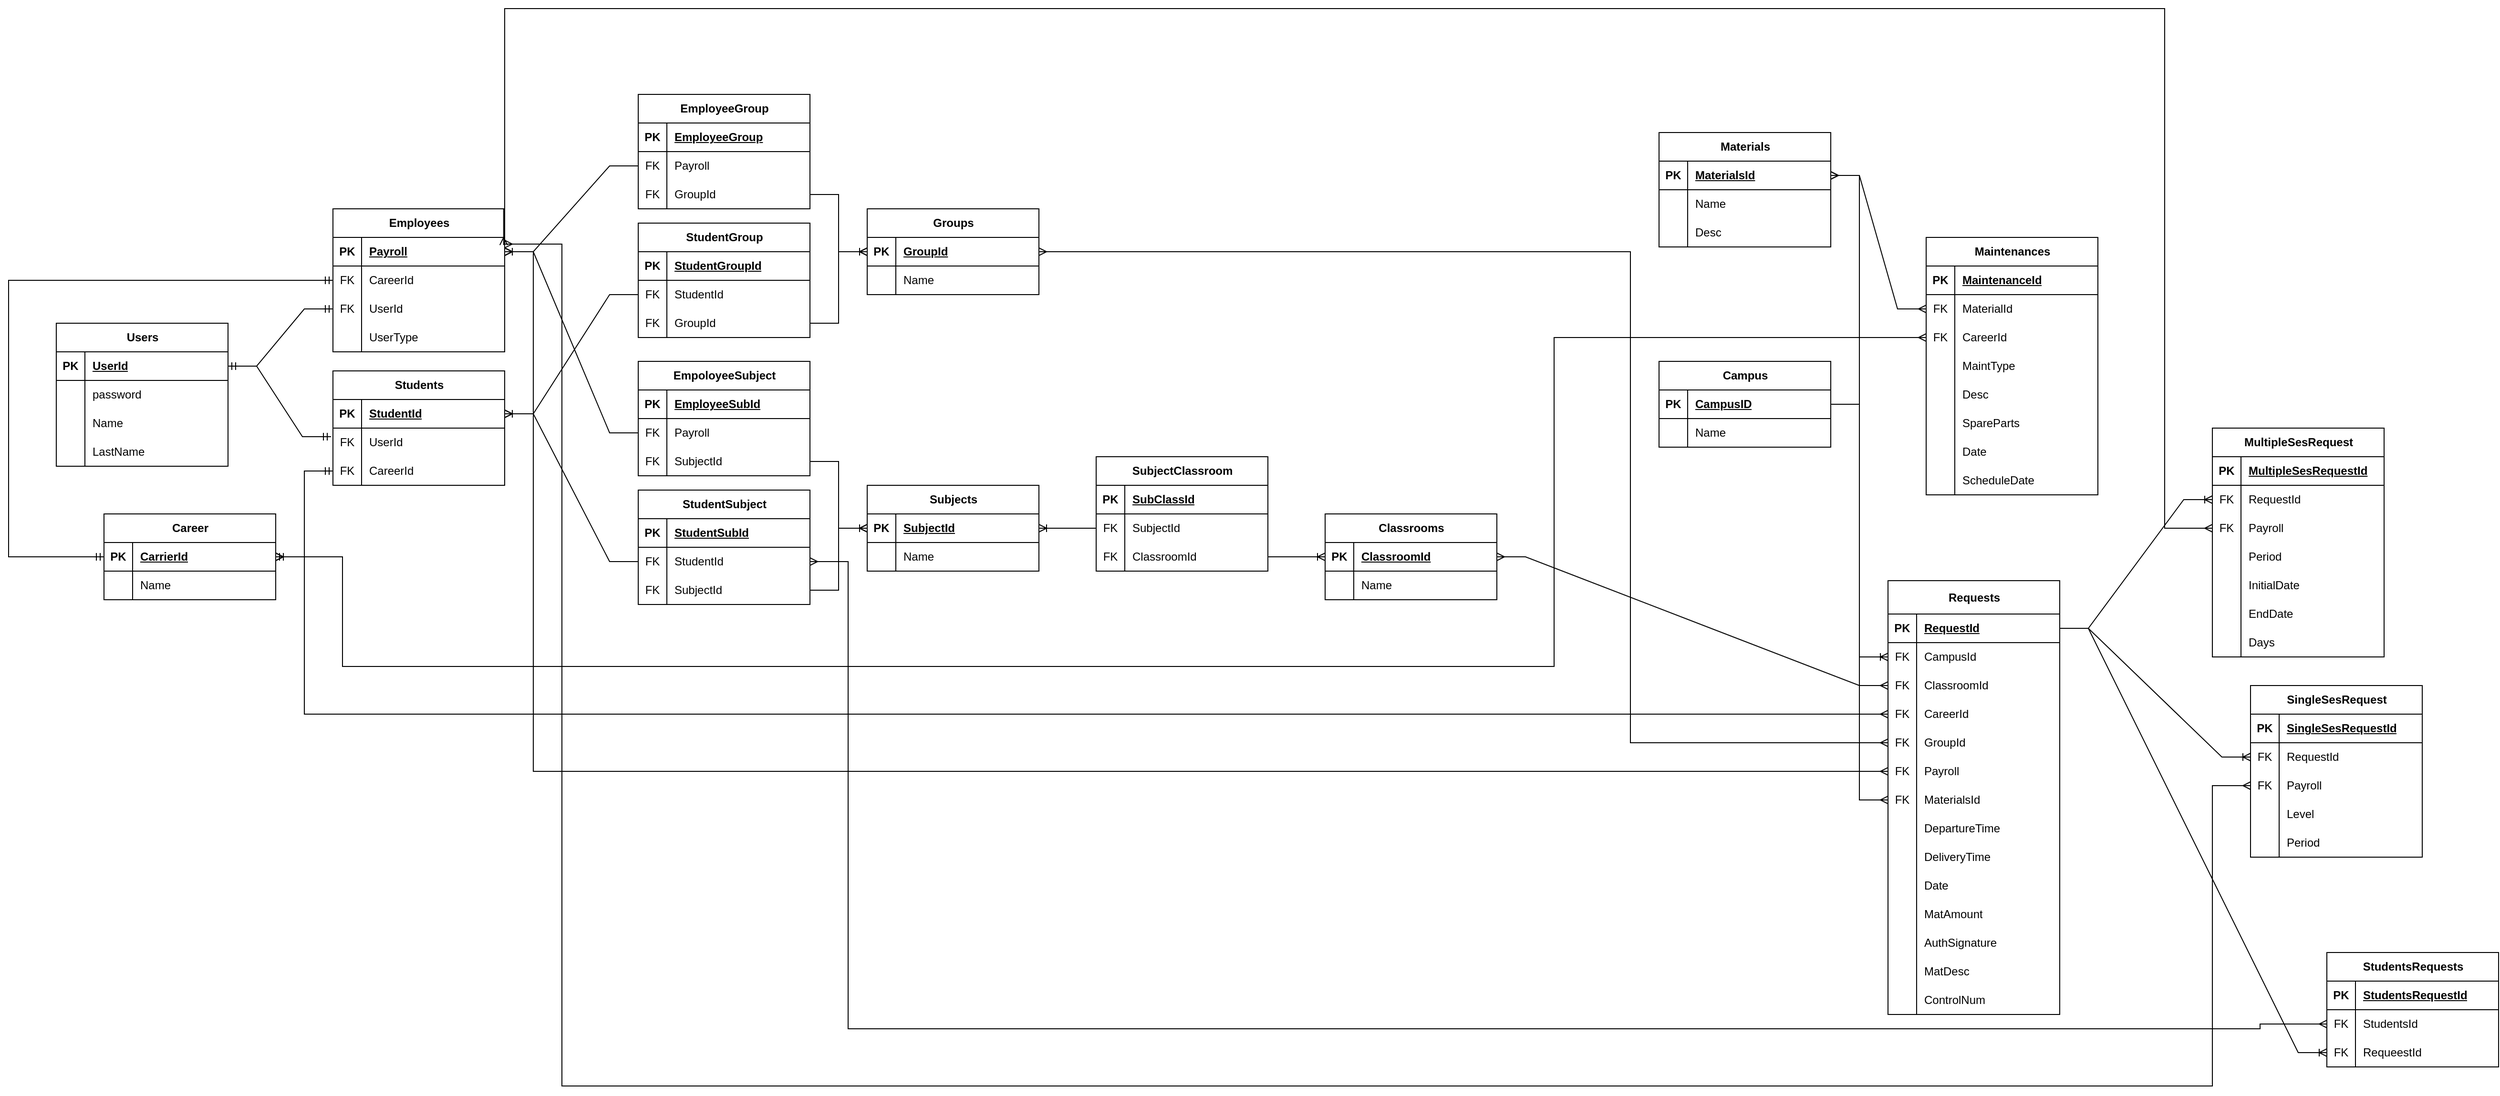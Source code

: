 <mxfile version="22.1.0" type="google">
  <diagram id="R2lEEEUBdFMjLlhIrx00" name="Page-1">
    <mxGraphModel grid="1" page="1" gridSize="10" guides="1" tooltips="1" connect="1" arrows="1" fold="1" pageScale="1" pageWidth="1100" pageHeight="850" math="0" shadow="0" extFonts="Permanent Marker^https://fonts.googleapis.com/css?family=Permanent+Marker">
      <root>
        <mxCell id="0" />
        <mxCell id="1" parent="0" />
        <mxCell id="vLAYwTuKJ3I2NifdMEk7-1" value="Users" style="shape=table;startSize=30;container=1;collapsible=1;childLayout=tableLayout;fixedRows=1;rowLines=0;fontStyle=1;align=center;resizeLast=1;html=1;" vertex="1" parent="1">
          <mxGeometry x="-290" y="170" width="180" height="150" as="geometry">
            <mxRectangle x="-290" y="170" width="70" height="30" as="alternateBounds" />
          </mxGeometry>
        </mxCell>
        <mxCell id="vLAYwTuKJ3I2NifdMEk7-2" value="" style="shape=tableRow;horizontal=0;startSize=0;swimlaneHead=0;swimlaneBody=0;fillColor=none;collapsible=0;dropTarget=0;points=[[0,0.5],[1,0.5]];portConstraint=eastwest;top=0;left=0;right=0;bottom=1;" vertex="1" parent="vLAYwTuKJ3I2NifdMEk7-1">
          <mxGeometry y="30" width="180" height="30" as="geometry" />
        </mxCell>
        <mxCell id="vLAYwTuKJ3I2NifdMEk7-3" value="PK" style="shape=partialRectangle;connectable=0;fillColor=none;top=0;left=0;bottom=0;right=0;fontStyle=1;overflow=hidden;whiteSpace=wrap;html=1;" vertex="1" parent="vLAYwTuKJ3I2NifdMEk7-2">
          <mxGeometry width="30" height="30" as="geometry">
            <mxRectangle width="30" height="30" as="alternateBounds" />
          </mxGeometry>
        </mxCell>
        <mxCell id="vLAYwTuKJ3I2NifdMEk7-4" value="UserId" style="shape=partialRectangle;connectable=0;fillColor=none;top=0;left=0;bottom=0;right=0;align=left;spacingLeft=6;fontStyle=5;overflow=hidden;whiteSpace=wrap;html=1;" vertex="1" parent="vLAYwTuKJ3I2NifdMEk7-2">
          <mxGeometry x="30" width="150" height="30" as="geometry">
            <mxRectangle width="150" height="30" as="alternateBounds" />
          </mxGeometry>
        </mxCell>
        <mxCell id="vLAYwTuKJ3I2NifdMEk7-8" value="" style="shape=tableRow;horizontal=0;startSize=0;swimlaneHead=0;swimlaneBody=0;fillColor=none;collapsible=0;dropTarget=0;points=[[0,0.5],[1,0.5]];portConstraint=eastwest;top=0;left=0;right=0;bottom=0;" vertex="1" parent="vLAYwTuKJ3I2NifdMEk7-1">
          <mxGeometry y="60" width="180" height="30" as="geometry" />
        </mxCell>
        <mxCell id="vLAYwTuKJ3I2NifdMEk7-9" value="" style="shape=partialRectangle;connectable=0;fillColor=none;top=0;left=0;bottom=0;right=0;editable=1;overflow=hidden;whiteSpace=wrap;html=1;" vertex="1" parent="vLAYwTuKJ3I2NifdMEk7-8">
          <mxGeometry width="30" height="30" as="geometry">
            <mxRectangle width="30" height="30" as="alternateBounds" />
          </mxGeometry>
        </mxCell>
        <mxCell id="vLAYwTuKJ3I2NifdMEk7-10" value="password " style="shape=partialRectangle;connectable=0;fillColor=none;top=0;left=0;bottom=0;right=0;align=left;spacingLeft=6;overflow=hidden;whiteSpace=wrap;html=1;" vertex="1" parent="vLAYwTuKJ3I2NifdMEk7-8">
          <mxGeometry x="30" width="150" height="30" as="geometry">
            <mxRectangle width="150" height="30" as="alternateBounds" />
          </mxGeometry>
        </mxCell>
        <mxCell id="9okN9NC_SncNC-PD9qZU-13" style="shape=tableRow;horizontal=0;startSize=0;swimlaneHead=0;swimlaneBody=0;fillColor=none;collapsible=0;dropTarget=0;points=[[0,0.5],[1,0.5]];portConstraint=eastwest;top=0;left=0;right=0;bottom=0;" vertex="1" parent="vLAYwTuKJ3I2NifdMEk7-1">
          <mxGeometry y="90" width="180" height="30" as="geometry" />
        </mxCell>
        <mxCell id="9okN9NC_SncNC-PD9qZU-14" style="shape=partialRectangle;connectable=0;fillColor=none;top=0;left=0;bottom=0;right=0;editable=1;overflow=hidden;whiteSpace=wrap;html=1;" vertex="1" parent="9okN9NC_SncNC-PD9qZU-13">
          <mxGeometry width="30" height="30" as="geometry">
            <mxRectangle width="30" height="30" as="alternateBounds" />
          </mxGeometry>
        </mxCell>
        <mxCell id="9okN9NC_SncNC-PD9qZU-15" value="Name" style="shape=partialRectangle;connectable=0;fillColor=none;top=0;left=0;bottom=0;right=0;align=left;spacingLeft=6;overflow=hidden;whiteSpace=wrap;html=1;" vertex="1" parent="9okN9NC_SncNC-PD9qZU-13">
          <mxGeometry x="30" width="150" height="30" as="geometry">
            <mxRectangle width="150" height="30" as="alternateBounds" />
          </mxGeometry>
        </mxCell>
        <mxCell id="w7tHtWd60npKy53gpMwO-16" style="shape=tableRow;horizontal=0;startSize=0;swimlaneHead=0;swimlaneBody=0;fillColor=none;collapsible=0;dropTarget=0;points=[[0,0.5],[1,0.5]];portConstraint=eastwest;top=0;left=0;right=0;bottom=0;" vertex="1" parent="vLAYwTuKJ3I2NifdMEk7-1">
          <mxGeometry y="120" width="180" height="30" as="geometry" />
        </mxCell>
        <mxCell id="w7tHtWd60npKy53gpMwO-17" style="shape=partialRectangle;connectable=0;fillColor=none;top=0;left=0;bottom=0;right=0;editable=1;overflow=hidden;whiteSpace=wrap;html=1;" vertex="1" parent="w7tHtWd60npKy53gpMwO-16">
          <mxGeometry width="30" height="30" as="geometry">
            <mxRectangle width="30" height="30" as="alternateBounds" />
          </mxGeometry>
        </mxCell>
        <mxCell id="w7tHtWd60npKy53gpMwO-18" value="LastName" style="shape=partialRectangle;connectable=0;fillColor=none;top=0;left=0;bottom=0;right=0;align=left;spacingLeft=6;overflow=hidden;whiteSpace=wrap;html=1;" vertex="1" parent="w7tHtWd60npKy53gpMwO-16">
          <mxGeometry x="30" width="150" height="30" as="geometry">
            <mxRectangle width="150" height="30" as="alternateBounds" />
          </mxGeometry>
        </mxCell>
        <mxCell id="-4goMElRTaU2m43nN3DA-14" value="Campus" style="shape=table;startSize=30;container=1;collapsible=1;childLayout=tableLayout;fixedRows=1;rowLines=0;fontStyle=1;align=center;resizeLast=1;html=1;" vertex="1" parent="1">
          <mxGeometry x="1390" y="210" width="180" height="90" as="geometry" />
        </mxCell>
        <mxCell id="-4goMElRTaU2m43nN3DA-15" value="" style="shape=tableRow;horizontal=0;startSize=0;swimlaneHead=0;swimlaneBody=0;fillColor=none;collapsible=0;dropTarget=0;points=[[0,0.5],[1,0.5]];portConstraint=eastwest;top=0;left=0;right=0;bottom=1;" vertex="1" parent="-4goMElRTaU2m43nN3DA-14">
          <mxGeometry y="30" width="180" height="30" as="geometry" />
        </mxCell>
        <mxCell id="-4goMElRTaU2m43nN3DA-16" value="PK" style="shape=partialRectangle;connectable=0;fillColor=none;top=0;left=0;bottom=0;right=0;fontStyle=1;overflow=hidden;whiteSpace=wrap;html=1;" vertex="1" parent="-4goMElRTaU2m43nN3DA-15">
          <mxGeometry width="30" height="30" as="geometry">
            <mxRectangle width="30" height="30" as="alternateBounds" />
          </mxGeometry>
        </mxCell>
        <mxCell id="-4goMElRTaU2m43nN3DA-17" value="CampusID" style="shape=partialRectangle;connectable=0;fillColor=none;top=0;left=0;bottom=0;right=0;align=left;spacingLeft=6;fontStyle=5;overflow=hidden;whiteSpace=wrap;html=1;" vertex="1" parent="-4goMElRTaU2m43nN3DA-15">
          <mxGeometry x="30" width="150" height="30" as="geometry">
            <mxRectangle width="150" height="30" as="alternateBounds" />
          </mxGeometry>
        </mxCell>
        <mxCell id="-4goMElRTaU2m43nN3DA-18" value="" style="shape=tableRow;horizontal=0;startSize=0;swimlaneHead=0;swimlaneBody=0;fillColor=none;collapsible=0;dropTarget=0;points=[[0,0.5],[1,0.5]];portConstraint=eastwest;top=0;left=0;right=0;bottom=0;" vertex="1" parent="-4goMElRTaU2m43nN3DA-14">
          <mxGeometry y="60" width="180" height="30" as="geometry" />
        </mxCell>
        <mxCell id="-4goMElRTaU2m43nN3DA-19" value="" style="shape=partialRectangle;connectable=0;fillColor=none;top=0;left=0;bottom=0;right=0;editable=1;overflow=hidden;whiteSpace=wrap;html=1;" vertex="1" parent="-4goMElRTaU2m43nN3DA-18">
          <mxGeometry width="30" height="30" as="geometry">
            <mxRectangle width="30" height="30" as="alternateBounds" />
          </mxGeometry>
        </mxCell>
        <mxCell id="-4goMElRTaU2m43nN3DA-20" value="Name" style="shape=partialRectangle;connectable=0;fillColor=none;top=0;left=0;bottom=0;right=0;align=left;spacingLeft=6;overflow=hidden;whiteSpace=wrap;html=1;" vertex="1" parent="-4goMElRTaU2m43nN3DA-18">
          <mxGeometry x="30" width="150" height="30" as="geometry">
            <mxRectangle width="150" height="30" as="alternateBounds" />
          </mxGeometry>
        </mxCell>
        <mxCell id="-4goMElRTaU2m43nN3DA-40" value="Maintenances" style="shape=table;startSize=30;container=1;collapsible=1;childLayout=tableLayout;fixedRows=1;rowLines=0;fontStyle=1;align=center;resizeLast=1;html=1;" vertex="1" parent="1">
          <mxGeometry x="1670" y="80" width="180" height="270" as="geometry" />
        </mxCell>
        <mxCell id="-4goMElRTaU2m43nN3DA-41" value="" style="shape=tableRow;horizontal=0;startSize=0;swimlaneHead=0;swimlaneBody=0;fillColor=none;collapsible=0;dropTarget=0;points=[[0,0.5],[1,0.5]];portConstraint=eastwest;top=0;left=0;right=0;bottom=1;" vertex="1" parent="-4goMElRTaU2m43nN3DA-40">
          <mxGeometry y="30" width="180" height="30" as="geometry" />
        </mxCell>
        <mxCell id="-4goMElRTaU2m43nN3DA-42" value="PK" style="shape=partialRectangle;connectable=0;fillColor=none;top=0;left=0;bottom=0;right=0;fontStyle=1;overflow=hidden;whiteSpace=wrap;html=1;" vertex="1" parent="-4goMElRTaU2m43nN3DA-41">
          <mxGeometry width="30" height="30" as="geometry">
            <mxRectangle width="30" height="30" as="alternateBounds" />
          </mxGeometry>
        </mxCell>
        <mxCell id="-4goMElRTaU2m43nN3DA-43" value="MaintenanceId" style="shape=partialRectangle;connectable=0;fillColor=none;top=0;left=0;bottom=0;right=0;align=left;spacingLeft=6;fontStyle=5;overflow=hidden;whiteSpace=wrap;html=1;" vertex="1" parent="-4goMElRTaU2m43nN3DA-41">
          <mxGeometry x="30" width="150" height="30" as="geometry">
            <mxRectangle width="150" height="30" as="alternateBounds" />
          </mxGeometry>
        </mxCell>
        <mxCell id="-4goMElRTaU2m43nN3DA-44" value="" style="shape=tableRow;horizontal=0;startSize=0;swimlaneHead=0;swimlaneBody=0;fillColor=none;collapsible=0;dropTarget=0;points=[[0,0.5],[1,0.5]];portConstraint=eastwest;top=0;left=0;right=0;bottom=0;" vertex="1" parent="-4goMElRTaU2m43nN3DA-40">
          <mxGeometry y="60" width="180" height="30" as="geometry" />
        </mxCell>
        <mxCell id="-4goMElRTaU2m43nN3DA-45" value="FK" style="shape=partialRectangle;connectable=0;fillColor=none;top=0;left=0;bottom=0;right=0;editable=1;overflow=hidden;whiteSpace=wrap;html=1;" vertex="1" parent="-4goMElRTaU2m43nN3DA-44">
          <mxGeometry width="30" height="30" as="geometry">
            <mxRectangle width="30" height="30" as="alternateBounds" />
          </mxGeometry>
        </mxCell>
        <mxCell id="-4goMElRTaU2m43nN3DA-46" value="MaterialId" style="shape=partialRectangle;connectable=0;fillColor=none;top=0;left=0;bottom=0;right=0;align=left;spacingLeft=6;overflow=hidden;whiteSpace=wrap;html=1;" vertex="1" parent="-4goMElRTaU2m43nN3DA-44">
          <mxGeometry x="30" width="150" height="30" as="geometry">
            <mxRectangle width="150" height="30" as="alternateBounds" />
          </mxGeometry>
        </mxCell>
        <mxCell id="-4goMElRTaU2m43nN3DA-47" value="" style="shape=tableRow;horizontal=0;startSize=0;swimlaneHead=0;swimlaneBody=0;fillColor=none;collapsible=0;dropTarget=0;points=[[0,0.5],[1,0.5]];portConstraint=eastwest;top=0;left=0;right=0;bottom=0;" vertex="1" parent="-4goMElRTaU2m43nN3DA-40">
          <mxGeometry y="90" width="180" height="30" as="geometry" />
        </mxCell>
        <mxCell id="-4goMElRTaU2m43nN3DA-48" value="FK" style="shape=partialRectangle;connectable=0;fillColor=none;top=0;left=0;bottom=0;right=0;editable=1;overflow=hidden;whiteSpace=wrap;html=1;" vertex="1" parent="-4goMElRTaU2m43nN3DA-47">
          <mxGeometry width="30" height="30" as="geometry">
            <mxRectangle width="30" height="30" as="alternateBounds" />
          </mxGeometry>
        </mxCell>
        <mxCell id="-4goMElRTaU2m43nN3DA-49" value="CareerId" style="shape=partialRectangle;connectable=0;fillColor=none;top=0;left=0;bottom=0;right=0;align=left;spacingLeft=6;overflow=hidden;whiteSpace=wrap;html=1;" vertex="1" parent="-4goMElRTaU2m43nN3DA-47">
          <mxGeometry x="30" width="150" height="30" as="geometry">
            <mxRectangle width="150" height="30" as="alternateBounds" />
          </mxGeometry>
        </mxCell>
        <mxCell id="-4goMElRTaU2m43nN3DA-50" value="" style="shape=tableRow;horizontal=0;startSize=0;swimlaneHead=0;swimlaneBody=0;fillColor=none;collapsible=0;dropTarget=0;points=[[0,0.5],[1,0.5]];portConstraint=eastwest;top=0;left=0;right=0;bottom=0;" vertex="1" parent="-4goMElRTaU2m43nN3DA-40">
          <mxGeometry y="120" width="180" height="30" as="geometry" />
        </mxCell>
        <mxCell id="-4goMElRTaU2m43nN3DA-51" value="" style="shape=partialRectangle;connectable=0;fillColor=none;top=0;left=0;bottom=0;right=0;editable=1;overflow=hidden;whiteSpace=wrap;html=1;" vertex="1" parent="-4goMElRTaU2m43nN3DA-50">
          <mxGeometry width="30" height="30" as="geometry">
            <mxRectangle width="30" height="30" as="alternateBounds" />
          </mxGeometry>
        </mxCell>
        <mxCell id="-4goMElRTaU2m43nN3DA-52" value="MaintType" style="shape=partialRectangle;connectable=0;fillColor=none;top=0;left=0;bottom=0;right=0;align=left;spacingLeft=6;overflow=hidden;whiteSpace=wrap;html=1;" vertex="1" parent="-4goMElRTaU2m43nN3DA-50">
          <mxGeometry x="30" width="150" height="30" as="geometry">
            <mxRectangle width="150" height="30" as="alternateBounds" />
          </mxGeometry>
        </mxCell>
        <mxCell id="w7tHtWd60npKy53gpMwO-60" style="shape=tableRow;horizontal=0;startSize=0;swimlaneHead=0;swimlaneBody=0;fillColor=none;collapsible=0;dropTarget=0;points=[[0,0.5],[1,0.5]];portConstraint=eastwest;top=0;left=0;right=0;bottom=0;" vertex="1" parent="-4goMElRTaU2m43nN3DA-40">
          <mxGeometry y="150" width="180" height="30" as="geometry" />
        </mxCell>
        <mxCell id="w7tHtWd60npKy53gpMwO-61" style="shape=partialRectangle;connectable=0;fillColor=none;top=0;left=0;bottom=0;right=0;editable=1;overflow=hidden;whiteSpace=wrap;html=1;" vertex="1" parent="w7tHtWd60npKy53gpMwO-60">
          <mxGeometry width="30" height="30" as="geometry">
            <mxRectangle width="30" height="30" as="alternateBounds" />
          </mxGeometry>
        </mxCell>
        <mxCell id="w7tHtWd60npKy53gpMwO-62" value="Desc" style="shape=partialRectangle;connectable=0;fillColor=none;top=0;left=0;bottom=0;right=0;align=left;spacingLeft=6;overflow=hidden;whiteSpace=wrap;html=1;" vertex="1" parent="w7tHtWd60npKy53gpMwO-60">
          <mxGeometry x="30" width="150" height="30" as="geometry">
            <mxRectangle width="150" height="30" as="alternateBounds" />
          </mxGeometry>
        </mxCell>
        <mxCell id="w7tHtWd60npKy53gpMwO-57" style="shape=tableRow;horizontal=0;startSize=0;swimlaneHead=0;swimlaneBody=0;fillColor=none;collapsible=0;dropTarget=0;points=[[0,0.5],[1,0.5]];portConstraint=eastwest;top=0;left=0;right=0;bottom=0;" vertex="1" parent="-4goMElRTaU2m43nN3DA-40">
          <mxGeometry y="180" width="180" height="30" as="geometry" />
        </mxCell>
        <mxCell id="w7tHtWd60npKy53gpMwO-58" style="shape=partialRectangle;connectable=0;fillColor=none;top=0;left=0;bottom=0;right=0;editable=1;overflow=hidden;whiteSpace=wrap;html=1;" vertex="1" parent="w7tHtWd60npKy53gpMwO-57">
          <mxGeometry width="30" height="30" as="geometry">
            <mxRectangle width="30" height="30" as="alternateBounds" />
          </mxGeometry>
        </mxCell>
        <mxCell id="w7tHtWd60npKy53gpMwO-59" value="SpareParts" style="shape=partialRectangle;connectable=0;fillColor=none;top=0;left=0;bottom=0;right=0;align=left;spacingLeft=6;overflow=hidden;whiteSpace=wrap;html=1;" vertex="1" parent="w7tHtWd60npKy53gpMwO-57">
          <mxGeometry x="30" width="150" height="30" as="geometry">
            <mxRectangle width="150" height="30" as="alternateBounds" />
          </mxGeometry>
        </mxCell>
        <mxCell id="w7tHtWd60npKy53gpMwO-63" style="shape=tableRow;horizontal=0;startSize=0;swimlaneHead=0;swimlaneBody=0;fillColor=none;collapsible=0;dropTarget=0;points=[[0,0.5],[1,0.5]];portConstraint=eastwest;top=0;left=0;right=0;bottom=0;" vertex="1" parent="-4goMElRTaU2m43nN3DA-40">
          <mxGeometry y="210" width="180" height="30" as="geometry" />
        </mxCell>
        <mxCell id="w7tHtWd60npKy53gpMwO-64" style="shape=partialRectangle;connectable=0;fillColor=none;top=0;left=0;bottom=0;right=0;editable=1;overflow=hidden;whiteSpace=wrap;html=1;" vertex="1" parent="w7tHtWd60npKy53gpMwO-63">
          <mxGeometry width="30" height="30" as="geometry">
            <mxRectangle width="30" height="30" as="alternateBounds" />
          </mxGeometry>
        </mxCell>
        <mxCell id="w7tHtWd60npKy53gpMwO-65" value="Date" style="shape=partialRectangle;connectable=0;fillColor=none;top=0;left=0;bottom=0;right=0;align=left;spacingLeft=6;overflow=hidden;whiteSpace=wrap;html=1;" vertex="1" parent="w7tHtWd60npKy53gpMwO-63">
          <mxGeometry x="30" width="150" height="30" as="geometry">
            <mxRectangle width="150" height="30" as="alternateBounds" />
          </mxGeometry>
        </mxCell>
        <mxCell id="w7tHtWd60npKy53gpMwO-66" style="shape=tableRow;horizontal=0;startSize=0;swimlaneHead=0;swimlaneBody=0;fillColor=none;collapsible=0;dropTarget=0;points=[[0,0.5],[1,0.5]];portConstraint=eastwest;top=0;left=0;right=0;bottom=0;" vertex="1" parent="-4goMElRTaU2m43nN3DA-40">
          <mxGeometry y="240" width="180" height="30" as="geometry" />
        </mxCell>
        <mxCell id="w7tHtWd60npKy53gpMwO-67" style="shape=partialRectangle;connectable=0;fillColor=none;top=0;left=0;bottom=0;right=0;editable=1;overflow=hidden;whiteSpace=wrap;html=1;" vertex="1" parent="w7tHtWd60npKy53gpMwO-66">
          <mxGeometry width="30" height="30" as="geometry">
            <mxRectangle width="30" height="30" as="alternateBounds" />
          </mxGeometry>
        </mxCell>
        <mxCell id="w7tHtWd60npKy53gpMwO-68" value="ScheduleDate" style="shape=partialRectangle;connectable=0;fillColor=none;top=0;left=0;bottom=0;right=0;align=left;spacingLeft=6;overflow=hidden;whiteSpace=wrap;html=1;" vertex="1" parent="w7tHtWd60npKy53gpMwO-66">
          <mxGeometry x="30" width="150" height="30" as="geometry">
            <mxRectangle width="150" height="30" as="alternateBounds" />
          </mxGeometry>
        </mxCell>
        <mxCell id="okisqqsDwUxIXGYTe38g-18" value="&lt;div&gt;Materials&lt;/div&gt;" style="shape=table;startSize=30;container=1;collapsible=1;childLayout=tableLayout;fixedRows=1;rowLines=0;fontStyle=1;align=center;resizeLast=1;html=1;" vertex="1" parent="1">
          <mxGeometry x="1390" y="-30" width="180" height="120" as="geometry" />
        </mxCell>
        <mxCell id="okisqqsDwUxIXGYTe38g-19" value="" style="shape=tableRow;horizontal=0;startSize=0;swimlaneHead=0;swimlaneBody=0;fillColor=none;collapsible=0;dropTarget=0;points=[[0,0.5],[1,0.5]];portConstraint=eastwest;top=0;left=0;right=0;bottom=1;" vertex="1" parent="okisqqsDwUxIXGYTe38g-18">
          <mxGeometry y="30" width="180" height="30" as="geometry" />
        </mxCell>
        <mxCell id="okisqqsDwUxIXGYTe38g-20" value="PK" style="shape=partialRectangle;connectable=0;fillColor=none;top=0;left=0;bottom=0;right=0;fontStyle=1;overflow=hidden;whiteSpace=wrap;html=1;" vertex="1" parent="okisqqsDwUxIXGYTe38g-19">
          <mxGeometry width="30" height="30" as="geometry">
            <mxRectangle width="30" height="30" as="alternateBounds" />
          </mxGeometry>
        </mxCell>
        <mxCell id="okisqqsDwUxIXGYTe38g-21" value="MaterialsId" style="shape=partialRectangle;connectable=0;fillColor=none;top=0;left=0;bottom=0;right=0;align=left;spacingLeft=6;fontStyle=5;overflow=hidden;whiteSpace=wrap;html=1;" vertex="1" parent="okisqqsDwUxIXGYTe38g-19">
          <mxGeometry x="30" width="150" height="30" as="geometry">
            <mxRectangle width="150" height="30" as="alternateBounds" />
          </mxGeometry>
        </mxCell>
        <mxCell id="okisqqsDwUxIXGYTe38g-22" value="" style="shape=tableRow;horizontal=0;startSize=0;swimlaneHead=0;swimlaneBody=0;fillColor=none;collapsible=0;dropTarget=0;points=[[0,0.5],[1,0.5]];portConstraint=eastwest;top=0;left=0;right=0;bottom=0;" vertex="1" parent="okisqqsDwUxIXGYTe38g-18">
          <mxGeometry y="60" width="180" height="30" as="geometry" />
        </mxCell>
        <mxCell id="okisqqsDwUxIXGYTe38g-23" value="" style="shape=partialRectangle;connectable=0;fillColor=none;top=0;left=0;bottom=0;right=0;editable=1;overflow=hidden;whiteSpace=wrap;html=1;" vertex="1" parent="okisqqsDwUxIXGYTe38g-22">
          <mxGeometry width="30" height="30" as="geometry">
            <mxRectangle width="30" height="30" as="alternateBounds" />
          </mxGeometry>
        </mxCell>
        <mxCell id="okisqqsDwUxIXGYTe38g-24" value="Name" style="shape=partialRectangle;connectable=0;fillColor=none;top=0;left=0;bottom=0;right=0;align=left;spacingLeft=6;overflow=hidden;whiteSpace=wrap;html=1;" vertex="1" parent="okisqqsDwUxIXGYTe38g-22">
          <mxGeometry x="30" width="150" height="30" as="geometry">
            <mxRectangle width="150" height="30" as="alternateBounds" />
          </mxGeometry>
        </mxCell>
        <mxCell id="okisqqsDwUxIXGYTe38g-25" value="" style="shape=tableRow;horizontal=0;startSize=0;swimlaneHead=0;swimlaneBody=0;fillColor=none;collapsible=0;dropTarget=0;points=[[0,0.5],[1,0.5]];portConstraint=eastwest;top=0;left=0;right=0;bottom=0;" vertex="1" parent="okisqqsDwUxIXGYTe38g-18">
          <mxGeometry y="90" width="180" height="30" as="geometry" />
        </mxCell>
        <mxCell id="okisqqsDwUxIXGYTe38g-26" value="" style="shape=partialRectangle;connectable=0;fillColor=none;top=0;left=0;bottom=0;right=0;editable=1;overflow=hidden;whiteSpace=wrap;html=1;" vertex="1" parent="okisqqsDwUxIXGYTe38g-25">
          <mxGeometry width="30" height="30" as="geometry">
            <mxRectangle width="30" height="30" as="alternateBounds" />
          </mxGeometry>
        </mxCell>
        <mxCell id="okisqqsDwUxIXGYTe38g-27" value="Desc" style="shape=partialRectangle;connectable=0;fillColor=none;top=0;left=0;bottom=0;right=0;align=left;spacingLeft=6;overflow=hidden;whiteSpace=wrap;html=1;" vertex="1" parent="okisqqsDwUxIXGYTe38g-25">
          <mxGeometry x="30" width="150" height="30" as="geometry">
            <mxRectangle width="150" height="30" as="alternateBounds" />
          </mxGeometry>
        </mxCell>
        <mxCell id="9okN9NC_SncNC-PD9qZU-16" value="Subjects" style="shape=table;startSize=30;container=1;collapsible=1;childLayout=tableLayout;fixedRows=1;rowLines=0;fontStyle=1;align=center;resizeLast=1;html=1;" vertex="1" parent="1">
          <mxGeometry x="560" y="340" width="180" height="90" as="geometry" />
        </mxCell>
        <mxCell id="9okN9NC_SncNC-PD9qZU-17" value="" style="shape=tableRow;horizontal=0;startSize=0;swimlaneHead=0;swimlaneBody=0;fillColor=none;collapsible=0;dropTarget=0;points=[[0,0.5],[1,0.5]];portConstraint=eastwest;top=0;left=0;right=0;bottom=1;" vertex="1" parent="9okN9NC_SncNC-PD9qZU-16">
          <mxGeometry y="30" width="180" height="30" as="geometry" />
        </mxCell>
        <mxCell id="9okN9NC_SncNC-PD9qZU-18" value="PK" style="shape=partialRectangle;connectable=0;fillColor=none;top=0;left=0;bottom=0;right=0;fontStyle=1;overflow=hidden;whiteSpace=wrap;html=1;" vertex="1" parent="9okN9NC_SncNC-PD9qZU-17">
          <mxGeometry width="30" height="30" as="geometry">
            <mxRectangle width="30" height="30" as="alternateBounds" />
          </mxGeometry>
        </mxCell>
        <mxCell id="9okN9NC_SncNC-PD9qZU-19" value="SubjectId" style="shape=partialRectangle;connectable=0;fillColor=none;top=0;left=0;bottom=0;right=0;align=left;spacingLeft=6;fontStyle=5;overflow=hidden;whiteSpace=wrap;html=1;" vertex="1" parent="9okN9NC_SncNC-PD9qZU-17">
          <mxGeometry x="30" width="150" height="30" as="geometry">
            <mxRectangle width="150" height="30" as="alternateBounds" />
          </mxGeometry>
        </mxCell>
        <mxCell id="9okN9NC_SncNC-PD9qZU-20" value="" style="shape=tableRow;horizontal=0;startSize=0;swimlaneHead=0;swimlaneBody=0;fillColor=none;collapsible=0;dropTarget=0;points=[[0,0.5],[1,0.5]];portConstraint=eastwest;top=0;left=0;right=0;bottom=0;" vertex="1" parent="9okN9NC_SncNC-PD9qZU-16">
          <mxGeometry y="60" width="180" height="30" as="geometry" />
        </mxCell>
        <mxCell id="9okN9NC_SncNC-PD9qZU-21" value="" style="shape=partialRectangle;connectable=0;fillColor=none;top=0;left=0;bottom=0;right=0;editable=1;overflow=hidden;whiteSpace=wrap;html=1;" vertex="1" parent="9okN9NC_SncNC-PD9qZU-20">
          <mxGeometry width="30" height="30" as="geometry">
            <mxRectangle width="30" height="30" as="alternateBounds" />
          </mxGeometry>
        </mxCell>
        <mxCell id="9okN9NC_SncNC-PD9qZU-22" value="Name" style="shape=partialRectangle;connectable=0;fillColor=none;top=0;left=0;bottom=0;right=0;align=left;spacingLeft=6;overflow=hidden;whiteSpace=wrap;html=1;" vertex="1" parent="9okN9NC_SncNC-PD9qZU-20">
          <mxGeometry x="30" width="150" height="30" as="geometry">
            <mxRectangle width="150" height="30" as="alternateBounds" />
          </mxGeometry>
        </mxCell>
        <mxCell id="9okN9NC_SncNC-PD9qZU-32" value="Career" style="shape=table;startSize=30;container=1;collapsible=1;childLayout=tableLayout;fixedRows=1;rowLines=0;fontStyle=1;align=center;resizeLast=1;html=1;" vertex="1" parent="1">
          <mxGeometry x="-240" y="370" width="180" height="90" as="geometry">
            <mxRectangle x="-240" y="370" width="80" height="30" as="alternateBounds" />
          </mxGeometry>
        </mxCell>
        <mxCell id="9okN9NC_SncNC-PD9qZU-33" value="" style="shape=tableRow;horizontal=0;startSize=0;swimlaneHead=0;swimlaneBody=0;fillColor=none;collapsible=0;dropTarget=0;points=[[0,0.5],[1,0.5]];portConstraint=eastwest;top=0;left=0;right=0;bottom=1;" vertex="1" parent="9okN9NC_SncNC-PD9qZU-32">
          <mxGeometry y="30" width="180" height="30" as="geometry" />
        </mxCell>
        <mxCell id="9okN9NC_SncNC-PD9qZU-34" value="PK" style="shape=partialRectangle;connectable=0;fillColor=none;top=0;left=0;bottom=0;right=0;fontStyle=1;overflow=hidden;whiteSpace=wrap;html=1;" vertex="1" parent="9okN9NC_SncNC-PD9qZU-33">
          <mxGeometry width="30" height="30" as="geometry">
            <mxRectangle width="30" height="30" as="alternateBounds" />
          </mxGeometry>
        </mxCell>
        <mxCell id="9okN9NC_SncNC-PD9qZU-35" value="CarrierId" style="shape=partialRectangle;connectable=0;fillColor=none;top=0;left=0;bottom=0;right=0;align=left;spacingLeft=6;fontStyle=5;overflow=hidden;whiteSpace=wrap;html=1;" vertex="1" parent="9okN9NC_SncNC-PD9qZU-33">
          <mxGeometry x="30" width="150" height="30" as="geometry">
            <mxRectangle width="150" height="30" as="alternateBounds" />
          </mxGeometry>
        </mxCell>
        <mxCell id="9okN9NC_SncNC-PD9qZU-36" value="" style="shape=tableRow;horizontal=0;startSize=0;swimlaneHead=0;swimlaneBody=0;fillColor=none;collapsible=0;dropTarget=0;points=[[0,0.5],[1,0.5]];portConstraint=eastwest;top=0;left=0;right=0;bottom=0;" vertex="1" parent="9okN9NC_SncNC-PD9qZU-32">
          <mxGeometry y="60" width="180" height="30" as="geometry" />
        </mxCell>
        <mxCell id="9okN9NC_SncNC-PD9qZU-37" value="" style="shape=partialRectangle;connectable=0;fillColor=none;top=0;left=0;bottom=0;right=0;editable=1;overflow=hidden;whiteSpace=wrap;html=1;" vertex="1" parent="9okN9NC_SncNC-PD9qZU-36">
          <mxGeometry width="30" height="30" as="geometry">
            <mxRectangle width="30" height="30" as="alternateBounds" />
          </mxGeometry>
        </mxCell>
        <mxCell id="9okN9NC_SncNC-PD9qZU-38" value="Name" style="shape=partialRectangle;connectable=0;fillColor=none;top=0;left=0;bottom=0;right=0;align=left;spacingLeft=6;overflow=hidden;whiteSpace=wrap;html=1;" vertex="1" parent="9okN9NC_SncNC-PD9qZU-36">
          <mxGeometry x="30" width="150" height="30" as="geometry">
            <mxRectangle width="150" height="30" as="alternateBounds" />
          </mxGeometry>
        </mxCell>
        <mxCell id="9okN9NC_SncNC-PD9qZU-49" value="Groups" style="shape=table;startSize=30;container=1;collapsible=1;childLayout=tableLayout;fixedRows=1;rowLines=0;fontStyle=1;align=center;resizeLast=1;html=1;" vertex="1" parent="1">
          <mxGeometry x="560" y="50" width="180" height="90" as="geometry">
            <mxRectangle x="530" y="140" width="80" height="30" as="alternateBounds" />
          </mxGeometry>
        </mxCell>
        <mxCell id="9okN9NC_SncNC-PD9qZU-50" value="" style="shape=tableRow;horizontal=0;startSize=0;swimlaneHead=0;swimlaneBody=0;fillColor=none;collapsible=0;dropTarget=0;points=[[0,0.5],[1,0.5]];portConstraint=eastwest;top=0;left=0;right=0;bottom=1;" vertex="1" parent="9okN9NC_SncNC-PD9qZU-49">
          <mxGeometry y="30" width="180" height="30" as="geometry" />
        </mxCell>
        <mxCell id="9okN9NC_SncNC-PD9qZU-51" value="PK" style="shape=partialRectangle;connectable=0;fillColor=none;top=0;left=0;bottom=0;right=0;fontStyle=1;overflow=hidden;whiteSpace=wrap;html=1;" vertex="1" parent="9okN9NC_SncNC-PD9qZU-50">
          <mxGeometry width="30" height="30" as="geometry">
            <mxRectangle width="30" height="30" as="alternateBounds" />
          </mxGeometry>
        </mxCell>
        <mxCell id="9okN9NC_SncNC-PD9qZU-52" value="GroupId" style="shape=partialRectangle;connectable=0;fillColor=none;top=0;left=0;bottom=0;right=0;align=left;spacingLeft=6;fontStyle=5;overflow=hidden;whiteSpace=wrap;html=1;" vertex="1" parent="9okN9NC_SncNC-PD9qZU-50">
          <mxGeometry x="30" width="150" height="30" as="geometry">
            <mxRectangle width="150" height="30" as="alternateBounds" />
          </mxGeometry>
        </mxCell>
        <mxCell id="9okN9NC_SncNC-PD9qZU-53" value="" style="shape=tableRow;horizontal=0;startSize=0;swimlaneHead=0;swimlaneBody=0;fillColor=none;collapsible=0;dropTarget=0;points=[[0,0.5],[1,0.5]];portConstraint=eastwest;top=0;left=0;right=0;bottom=0;" vertex="1" parent="9okN9NC_SncNC-PD9qZU-49">
          <mxGeometry y="60" width="180" height="30" as="geometry" />
        </mxCell>
        <mxCell id="9okN9NC_SncNC-PD9qZU-54" value="" style="shape=partialRectangle;connectable=0;fillColor=none;top=0;left=0;bottom=0;right=0;editable=1;overflow=hidden;whiteSpace=wrap;html=1;" vertex="1" parent="9okN9NC_SncNC-PD9qZU-53">
          <mxGeometry width="30" height="30" as="geometry">
            <mxRectangle width="30" height="30" as="alternateBounds" />
          </mxGeometry>
        </mxCell>
        <mxCell id="9okN9NC_SncNC-PD9qZU-55" value="Name" style="shape=partialRectangle;connectable=0;fillColor=none;top=0;left=0;bottom=0;right=0;align=left;spacingLeft=6;overflow=hidden;whiteSpace=wrap;html=1;" vertex="1" parent="9okN9NC_SncNC-PD9qZU-53">
          <mxGeometry x="30" width="150" height="30" as="geometry">
            <mxRectangle width="150" height="30" as="alternateBounds" />
          </mxGeometry>
        </mxCell>
        <mxCell id="9okN9NC_SncNC-PD9qZU-62" value="Classrooms" style="shape=table;startSize=30;container=1;collapsible=1;childLayout=tableLayout;fixedRows=1;rowLines=0;fontStyle=1;align=center;resizeLast=1;html=1;" vertex="1" parent="1">
          <mxGeometry x="1040" y="370" width="180" height="90" as="geometry" />
        </mxCell>
        <mxCell id="9okN9NC_SncNC-PD9qZU-63" value="" style="shape=tableRow;horizontal=0;startSize=0;swimlaneHead=0;swimlaneBody=0;fillColor=none;collapsible=0;dropTarget=0;points=[[0,0.5],[1,0.5]];portConstraint=eastwest;top=0;left=0;right=0;bottom=1;" vertex="1" parent="9okN9NC_SncNC-PD9qZU-62">
          <mxGeometry y="30" width="180" height="30" as="geometry" />
        </mxCell>
        <mxCell id="9okN9NC_SncNC-PD9qZU-64" value="PK" style="shape=partialRectangle;connectable=0;fillColor=none;top=0;left=0;bottom=0;right=0;fontStyle=1;overflow=hidden;whiteSpace=wrap;html=1;" vertex="1" parent="9okN9NC_SncNC-PD9qZU-63">
          <mxGeometry width="30" height="30" as="geometry">
            <mxRectangle width="30" height="30" as="alternateBounds" />
          </mxGeometry>
        </mxCell>
        <mxCell id="9okN9NC_SncNC-PD9qZU-65" value="ClassroomId" style="shape=partialRectangle;connectable=0;fillColor=none;top=0;left=0;bottom=0;right=0;align=left;spacingLeft=6;fontStyle=5;overflow=hidden;whiteSpace=wrap;html=1;" vertex="1" parent="9okN9NC_SncNC-PD9qZU-63">
          <mxGeometry x="30" width="150" height="30" as="geometry">
            <mxRectangle width="150" height="30" as="alternateBounds" />
          </mxGeometry>
        </mxCell>
        <mxCell id="9okN9NC_SncNC-PD9qZU-66" value="" style="shape=tableRow;horizontal=0;startSize=0;swimlaneHead=0;swimlaneBody=0;fillColor=none;collapsible=0;dropTarget=0;points=[[0,0.5],[1,0.5]];portConstraint=eastwest;top=0;left=0;right=0;bottom=0;" vertex="1" parent="9okN9NC_SncNC-PD9qZU-62">
          <mxGeometry y="60" width="180" height="30" as="geometry" />
        </mxCell>
        <mxCell id="9okN9NC_SncNC-PD9qZU-67" value="" style="shape=partialRectangle;connectable=0;fillColor=none;top=0;left=0;bottom=0;right=0;editable=1;overflow=hidden;whiteSpace=wrap;html=1;" vertex="1" parent="9okN9NC_SncNC-PD9qZU-66">
          <mxGeometry width="30" height="30" as="geometry">
            <mxRectangle width="30" height="30" as="alternateBounds" />
          </mxGeometry>
        </mxCell>
        <mxCell id="9okN9NC_SncNC-PD9qZU-68" value="Name" style="shape=partialRectangle;connectable=0;fillColor=none;top=0;left=0;bottom=0;right=0;align=left;spacingLeft=6;overflow=hidden;whiteSpace=wrap;html=1;" vertex="1" parent="9okN9NC_SncNC-PD9qZU-66">
          <mxGeometry x="30" width="150" height="30" as="geometry">
            <mxRectangle width="150" height="30" as="alternateBounds" />
          </mxGeometry>
        </mxCell>
        <mxCell id="9okN9NC_SncNC-PD9qZU-75" value="Employees" style="shape=table;startSize=30;container=1;collapsible=1;childLayout=tableLayout;fixedRows=1;rowLines=0;fontStyle=1;align=center;resizeLast=1;html=1;" vertex="1" parent="1">
          <mxGeometry y="50" width="180" height="150" as="geometry">
            <mxRectangle y="50" width="100" height="30" as="alternateBounds" />
          </mxGeometry>
        </mxCell>
        <mxCell id="9okN9NC_SncNC-PD9qZU-76" value="" style="shape=tableRow;horizontal=0;startSize=0;swimlaneHead=0;swimlaneBody=0;fillColor=none;collapsible=0;dropTarget=0;points=[[0,0.5],[1,0.5]];portConstraint=eastwest;top=0;left=0;right=0;bottom=1;" vertex="1" parent="9okN9NC_SncNC-PD9qZU-75">
          <mxGeometry y="30" width="180" height="30" as="geometry" />
        </mxCell>
        <mxCell id="9okN9NC_SncNC-PD9qZU-77" value="PK" style="shape=partialRectangle;connectable=0;fillColor=none;top=0;left=0;bottom=0;right=0;fontStyle=1;overflow=hidden;whiteSpace=wrap;html=1;" vertex="1" parent="9okN9NC_SncNC-PD9qZU-76">
          <mxGeometry width="30" height="30" as="geometry">
            <mxRectangle width="30" height="30" as="alternateBounds" />
          </mxGeometry>
        </mxCell>
        <mxCell id="9okN9NC_SncNC-PD9qZU-78" value="Payroll" style="shape=partialRectangle;connectable=0;fillColor=none;top=0;left=0;bottom=0;right=0;align=left;spacingLeft=6;fontStyle=5;overflow=hidden;whiteSpace=wrap;html=1;" vertex="1" parent="9okN9NC_SncNC-PD9qZU-76">
          <mxGeometry x="30" width="150" height="30" as="geometry">
            <mxRectangle width="150" height="30" as="alternateBounds" />
          </mxGeometry>
        </mxCell>
        <mxCell id="9okN9NC_SncNC-PD9qZU-79" value="" style="shape=tableRow;horizontal=0;startSize=0;swimlaneHead=0;swimlaneBody=0;fillColor=none;collapsible=0;dropTarget=0;points=[[0,0.5],[1,0.5]];portConstraint=eastwest;top=0;left=0;right=0;bottom=0;" vertex="1" parent="9okN9NC_SncNC-PD9qZU-75">
          <mxGeometry y="60" width="180" height="30" as="geometry" />
        </mxCell>
        <mxCell id="9okN9NC_SncNC-PD9qZU-80" value="FK" style="shape=partialRectangle;connectable=0;fillColor=none;top=0;left=0;bottom=0;right=0;editable=1;overflow=hidden;whiteSpace=wrap;html=1;" vertex="1" parent="9okN9NC_SncNC-PD9qZU-79">
          <mxGeometry width="30" height="30" as="geometry">
            <mxRectangle width="30" height="30" as="alternateBounds" />
          </mxGeometry>
        </mxCell>
        <mxCell id="9okN9NC_SncNC-PD9qZU-81" value="CareerId" style="shape=partialRectangle;connectable=0;fillColor=none;top=0;left=0;bottom=0;right=0;align=left;spacingLeft=6;overflow=hidden;whiteSpace=wrap;html=1;" vertex="1" parent="9okN9NC_SncNC-PD9qZU-79">
          <mxGeometry x="30" width="150" height="30" as="geometry">
            <mxRectangle width="150" height="30" as="alternateBounds" />
          </mxGeometry>
        </mxCell>
        <mxCell id="9okN9NC_SncNC-PD9qZU-82" value="" style="shape=tableRow;horizontal=0;startSize=0;swimlaneHead=0;swimlaneBody=0;fillColor=none;collapsible=0;dropTarget=0;points=[[0,0.5],[1,0.5]];portConstraint=eastwest;top=0;left=0;right=0;bottom=0;" vertex="1" parent="9okN9NC_SncNC-PD9qZU-75">
          <mxGeometry y="90" width="180" height="30" as="geometry" />
        </mxCell>
        <mxCell id="9okN9NC_SncNC-PD9qZU-83" value="FK" style="shape=partialRectangle;connectable=0;fillColor=none;top=0;left=0;bottom=0;right=0;editable=1;overflow=hidden;whiteSpace=wrap;html=1;" vertex="1" parent="9okN9NC_SncNC-PD9qZU-82">
          <mxGeometry width="30" height="30" as="geometry">
            <mxRectangle width="30" height="30" as="alternateBounds" />
          </mxGeometry>
        </mxCell>
        <mxCell id="9okN9NC_SncNC-PD9qZU-84" value="UserId" style="shape=partialRectangle;connectable=0;fillColor=none;top=0;left=0;bottom=0;right=0;align=left;spacingLeft=6;overflow=hidden;whiteSpace=wrap;html=1;" vertex="1" parent="9okN9NC_SncNC-PD9qZU-82">
          <mxGeometry x="30" width="150" height="30" as="geometry">
            <mxRectangle width="150" height="30" as="alternateBounds" />
          </mxGeometry>
        </mxCell>
        <mxCell id="dPjp-YsyjCJBtQM2YHro-20" style="shape=tableRow;horizontal=0;startSize=0;swimlaneHead=0;swimlaneBody=0;fillColor=none;collapsible=0;dropTarget=0;points=[[0,0.5],[1,0.5]];portConstraint=eastwest;top=0;left=0;right=0;bottom=0;" vertex="1" parent="9okN9NC_SncNC-PD9qZU-75">
          <mxGeometry y="120" width="180" height="30" as="geometry" />
        </mxCell>
        <mxCell id="dPjp-YsyjCJBtQM2YHro-21" style="shape=partialRectangle;connectable=0;fillColor=none;top=0;left=0;bottom=0;right=0;editable=1;overflow=hidden;whiteSpace=wrap;html=1;" vertex="1" parent="dPjp-YsyjCJBtQM2YHro-20">
          <mxGeometry width="30" height="30" as="geometry">
            <mxRectangle width="30" height="30" as="alternateBounds" />
          </mxGeometry>
        </mxCell>
        <mxCell id="dPjp-YsyjCJBtQM2YHro-22" value="UserType" style="shape=partialRectangle;connectable=0;fillColor=none;top=0;left=0;bottom=0;right=0;align=left;spacingLeft=6;overflow=hidden;whiteSpace=wrap;html=1;" vertex="1" parent="dPjp-YsyjCJBtQM2YHro-20">
          <mxGeometry x="30" width="150" height="30" as="geometry">
            <mxRectangle width="150" height="30" as="alternateBounds" />
          </mxGeometry>
        </mxCell>
        <mxCell id="dPjp-YsyjCJBtQM2YHro-1" value="Requests" style="shape=table;startSize=35;container=1;collapsible=1;childLayout=tableLayout;fixedRows=1;rowLines=0;fontStyle=1;align=center;resizeLast=1;html=1;" vertex="1" parent="1">
          <mxGeometry x="1630" y="440" width="180" height="455" as="geometry" />
        </mxCell>
        <mxCell id="dPjp-YsyjCJBtQM2YHro-2" value="" style="shape=tableRow;horizontal=0;startSize=0;swimlaneHead=0;swimlaneBody=0;fillColor=none;collapsible=0;dropTarget=0;points=[[0,0.5],[1,0.5]];portConstraint=eastwest;top=0;left=0;right=0;bottom=1;" vertex="1" parent="dPjp-YsyjCJBtQM2YHro-1">
          <mxGeometry y="35" width="180" height="30" as="geometry" />
        </mxCell>
        <mxCell id="dPjp-YsyjCJBtQM2YHro-3" value="PK" style="shape=partialRectangle;connectable=0;fillColor=none;top=0;left=0;bottom=0;right=0;fontStyle=1;overflow=hidden;whiteSpace=wrap;html=1;" vertex="1" parent="dPjp-YsyjCJBtQM2YHro-2">
          <mxGeometry width="30" height="30" as="geometry">
            <mxRectangle width="30" height="30" as="alternateBounds" />
          </mxGeometry>
        </mxCell>
        <mxCell id="dPjp-YsyjCJBtQM2YHro-4" value="RequestId" style="shape=partialRectangle;connectable=0;fillColor=none;top=0;left=0;bottom=0;right=0;align=left;spacingLeft=6;fontStyle=5;overflow=hidden;whiteSpace=wrap;html=1;" vertex="1" parent="dPjp-YsyjCJBtQM2YHro-2">
          <mxGeometry x="30" width="150" height="30" as="geometry">
            <mxRectangle width="150" height="30" as="alternateBounds" />
          </mxGeometry>
        </mxCell>
        <mxCell id="dPjp-YsyjCJBtQM2YHro-5" value="" style="shape=tableRow;horizontal=0;startSize=0;swimlaneHead=0;swimlaneBody=0;fillColor=none;collapsible=0;dropTarget=0;points=[[0,0.5],[1,0.5]];portConstraint=eastwest;top=0;left=0;right=0;bottom=0;" vertex="1" parent="dPjp-YsyjCJBtQM2YHro-1">
          <mxGeometry y="65" width="180" height="30" as="geometry" />
        </mxCell>
        <mxCell id="dPjp-YsyjCJBtQM2YHro-6" value="FK" style="shape=partialRectangle;connectable=0;fillColor=none;top=0;left=0;bottom=0;right=0;editable=1;overflow=hidden;whiteSpace=wrap;html=1;" vertex="1" parent="dPjp-YsyjCJBtQM2YHro-5">
          <mxGeometry width="30" height="30" as="geometry">
            <mxRectangle width="30" height="30" as="alternateBounds" />
          </mxGeometry>
        </mxCell>
        <mxCell id="dPjp-YsyjCJBtQM2YHro-7" value="CampusId" style="shape=partialRectangle;connectable=0;fillColor=none;top=0;left=0;bottom=0;right=0;align=left;spacingLeft=6;overflow=hidden;whiteSpace=wrap;html=1;" vertex="1" parent="dPjp-YsyjCJBtQM2YHro-5">
          <mxGeometry x="30" width="150" height="30" as="geometry">
            <mxRectangle width="150" height="30" as="alternateBounds" />
          </mxGeometry>
        </mxCell>
        <mxCell id="dPjp-YsyjCJBtQM2YHro-8" value="" style="shape=tableRow;horizontal=0;startSize=0;swimlaneHead=0;swimlaneBody=0;fillColor=none;collapsible=0;dropTarget=0;points=[[0,0.5],[1,0.5]];portConstraint=eastwest;top=0;left=0;right=0;bottom=0;" vertex="1" parent="dPjp-YsyjCJBtQM2YHro-1">
          <mxGeometry y="95" width="180" height="30" as="geometry" />
        </mxCell>
        <mxCell id="dPjp-YsyjCJBtQM2YHro-9" value="FK" style="shape=partialRectangle;connectable=0;fillColor=none;top=0;left=0;bottom=0;right=0;editable=1;overflow=hidden;whiteSpace=wrap;html=1;" vertex="1" parent="dPjp-YsyjCJBtQM2YHro-8">
          <mxGeometry width="30" height="30" as="geometry">
            <mxRectangle width="30" height="30" as="alternateBounds" />
          </mxGeometry>
        </mxCell>
        <mxCell id="dPjp-YsyjCJBtQM2YHro-10" value="ClassroomId" style="shape=partialRectangle;connectable=0;fillColor=none;top=0;left=0;bottom=0;right=0;align=left;spacingLeft=6;overflow=hidden;whiteSpace=wrap;html=1;" vertex="1" parent="dPjp-YsyjCJBtQM2YHro-8">
          <mxGeometry x="30" width="150" height="30" as="geometry">
            <mxRectangle width="150" height="30" as="alternateBounds" />
          </mxGeometry>
        </mxCell>
        <mxCell id="dPjp-YsyjCJBtQM2YHro-11" value="" style="shape=tableRow;horizontal=0;startSize=0;swimlaneHead=0;swimlaneBody=0;fillColor=none;collapsible=0;dropTarget=0;points=[[0,0.5],[1,0.5]];portConstraint=eastwest;top=0;left=0;right=0;bottom=0;" vertex="1" parent="dPjp-YsyjCJBtQM2YHro-1">
          <mxGeometry y="125" width="180" height="30" as="geometry" />
        </mxCell>
        <mxCell id="dPjp-YsyjCJBtQM2YHro-12" value="FK" style="shape=partialRectangle;connectable=0;fillColor=none;top=0;left=0;bottom=0;right=0;editable=1;overflow=hidden;whiteSpace=wrap;html=1;" vertex="1" parent="dPjp-YsyjCJBtQM2YHro-11">
          <mxGeometry width="30" height="30" as="geometry">
            <mxRectangle width="30" height="30" as="alternateBounds" />
          </mxGeometry>
        </mxCell>
        <mxCell id="dPjp-YsyjCJBtQM2YHro-13" value="CareerId" style="shape=partialRectangle;connectable=0;fillColor=none;top=0;left=0;bottom=0;right=0;align=left;spacingLeft=6;overflow=hidden;whiteSpace=wrap;html=1;" vertex="1" parent="dPjp-YsyjCJBtQM2YHro-11">
          <mxGeometry x="30" width="150" height="30" as="geometry">
            <mxRectangle width="150" height="30" as="alternateBounds" />
          </mxGeometry>
        </mxCell>
        <mxCell id="w7tHtWd60npKy53gpMwO-75" style="shape=tableRow;horizontal=0;startSize=0;swimlaneHead=0;swimlaneBody=0;fillColor=none;collapsible=0;dropTarget=0;points=[[0,0.5],[1,0.5]];portConstraint=eastwest;top=0;left=0;right=0;bottom=0;" vertex="1" parent="dPjp-YsyjCJBtQM2YHro-1">
          <mxGeometry y="155" width="180" height="30" as="geometry" />
        </mxCell>
        <mxCell id="w7tHtWd60npKy53gpMwO-76" value="FK" style="shape=partialRectangle;connectable=0;fillColor=none;top=0;left=0;bottom=0;right=0;editable=1;overflow=hidden;whiteSpace=wrap;html=1;" vertex="1" parent="w7tHtWd60npKy53gpMwO-75">
          <mxGeometry width="30" height="30" as="geometry">
            <mxRectangle width="30" height="30" as="alternateBounds" />
          </mxGeometry>
        </mxCell>
        <mxCell id="w7tHtWd60npKy53gpMwO-77" value="GroupId" style="shape=partialRectangle;connectable=0;fillColor=none;top=0;left=0;bottom=0;right=0;align=left;spacingLeft=6;overflow=hidden;whiteSpace=wrap;html=1;" vertex="1" parent="w7tHtWd60npKy53gpMwO-75">
          <mxGeometry x="30" width="150" height="30" as="geometry">
            <mxRectangle width="150" height="30" as="alternateBounds" />
          </mxGeometry>
        </mxCell>
        <mxCell id="w7tHtWd60npKy53gpMwO-72" style="shape=tableRow;horizontal=0;startSize=0;swimlaneHead=0;swimlaneBody=0;fillColor=none;collapsible=0;dropTarget=0;points=[[0,0.5],[1,0.5]];portConstraint=eastwest;top=0;left=0;right=0;bottom=0;" vertex="1" parent="dPjp-YsyjCJBtQM2YHro-1">
          <mxGeometry y="185" width="180" height="30" as="geometry" />
        </mxCell>
        <mxCell id="w7tHtWd60npKy53gpMwO-73" value="FK" style="shape=partialRectangle;connectable=0;fillColor=none;top=0;left=0;bottom=0;right=0;editable=1;overflow=hidden;whiteSpace=wrap;html=1;" vertex="1" parent="w7tHtWd60npKy53gpMwO-72">
          <mxGeometry width="30" height="30" as="geometry">
            <mxRectangle width="30" height="30" as="alternateBounds" />
          </mxGeometry>
        </mxCell>
        <mxCell id="w7tHtWd60npKy53gpMwO-74" value="Payroll" style="shape=partialRectangle;connectable=0;fillColor=none;top=0;left=0;bottom=0;right=0;align=left;spacingLeft=6;overflow=hidden;whiteSpace=wrap;html=1;" vertex="1" parent="w7tHtWd60npKy53gpMwO-72">
          <mxGeometry x="30" width="150" height="30" as="geometry">
            <mxRectangle width="150" height="30" as="alternateBounds" />
          </mxGeometry>
        </mxCell>
        <mxCell id="eRz6a4JrVX91rFQr5A9k-64" style="shape=tableRow;horizontal=0;startSize=0;swimlaneHead=0;swimlaneBody=0;fillColor=none;collapsible=0;dropTarget=0;points=[[0,0.5],[1,0.5]];portConstraint=eastwest;top=0;left=0;right=0;bottom=0;" vertex="1" parent="dPjp-YsyjCJBtQM2YHro-1">
          <mxGeometry y="215" width="180" height="30" as="geometry" />
        </mxCell>
        <mxCell id="eRz6a4JrVX91rFQr5A9k-65" value="FK" style="shape=partialRectangle;connectable=0;fillColor=none;top=0;left=0;bottom=0;right=0;editable=1;overflow=hidden;whiteSpace=wrap;html=1;" vertex="1" parent="eRz6a4JrVX91rFQr5A9k-64">
          <mxGeometry width="30" height="30" as="geometry">
            <mxRectangle width="30" height="30" as="alternateBounds" />
          </mxGeometry>
        </mxCell>
        <mxCell id="eRz6a4JrVX91rFQr5A9k-66" value="MaterialsId" style="shape=partialRectangle;connectable=0;fillColor=none;top=0;left=0;bottom=0;right=0;align=left;spacingLeft=6;overflow=hidden;whiteSpace=wrap;html=1;" vertex="1" parent="eRz6a4JrVX91rFQr5A9k-64">
          <mxGeometry x="30" width="150" height="30" as="geometry">
            <mxRectangle width="150" height="30" as="alternateBounds" />
          </mxGeometry>
        </mxCell>
        <mxCell id="eRz6a4JrVX91rFQr5A9k-58" style="shape=tableRow;horizontal=0;startSize=0;swimlaneHead=0;swimlaneBody=0;fillColor=none;collapsible=0;dropTarget=0;points=[[0,0.5],[1,0.5]];portConstraint=eastwest;top=0;left=0;right=0;bottom=0;" vertex="1" parent="dPjp-YsyjCJBtQM2YHro-1">
          <mxGeometry y="245" width="180" height="30" as="geometry" />
        </mxCell>
        <mxCell id="eRz6a4JrVX91rFQr5A9k-59" style="shape=partialRectangle;connectable=0;fillColor=none;top=0;left=0;bottom=0;right=0;editable=1;overflow=hidden;whiteSpace=wrap;html=1;" vertex="1" parent="eRz6a4JrVX91rFQr5A9k-58">
          <mxGeometry width="30" height="30" as="geometry">
            <mxRectangle width="30" height="30" as="alternateBounds" />
          </mxGeometry>
        </mxCell>
        <mxCell id="eRz6a4JrVX91rFQr5A9k-60" value="DepartureTime" style="shape=partialRectangle;connectable=0;fillColor=none;top=0;left=0;bottom=0;right=0;align=left;spacingLeft=6;overflow=hidden;whiteSpace=wrap;html=1;" vertex="1" parent="eRz6a4JrVX91rFQr5A9k-58">
          <mxGeometry x="30" width="150" height="30" as="geometry">
            <mxRectangle width="150" height="30" as="alternateBounds" />
          </mxGeometry>
        </mxCell>
        <mxCell id="eRz6a4JrVX91rFQr5A9k-61" style="shape=tableRow;horizontal=0;startSize=0;swimlaneHead=0;swimlaneBody=0;fillColor=none;collapsible=0;dropTarget=0;points=[[0,0.5],[1,0.5]];portConstraint=eastwest;top=0;left=0;right=0;bottom=0;" vertex="1" parent="dPjp-YsyjCJBtQM2YHro-1">
          <mxGeometry y="275" width="180" height="30" as="geometry" />
        </mxCell>
        <mxCell id="eRz6a4JrVX91rFQr5A9k-62" style="shape=partialRectangle;connectable=0;fillColor=none;top=0;left=0;bottom=0;right=0;editable=1;overflow=hidden;whiteSpace=wrap;html=1;" vertex="1" parent="eRz6a4JrVX91rFQr5A9k-61">
          <mxGeometry width="30" height="30" as="geometry">
            <mxRectangle width="30" height="30" as="alternateBounds" />
          </mxGeometry>
        </mxCell>
        <mxCell id="eRz6a4JrVX91rFQr5A9k-63" value="DeliveryTime" style="shape=partialRectangle;connectable=0;fillColor=none;top=0;left=0;bottom=0;right=0;align=left;spacingLeft=6;overflow=hidden;whiteSpace=wrap;html=1;" vertex="1" parent="eRz6a4JrVX91rFQr5A9k-61">
          <mxGeometry x="30" width="150" height="30" as="geometry">
            <mxRectangle width="150" height="30" as="alternateBounds" />
          </mxGeometry>
        </mxCell>
        <mxCell id="w7tHtWd60npKy53gpMwO-69" style="shape=tableRow;horizontal=0;startSize=0;swimlaneHead=0;swimlaneBody=0;fillColor=none;collapsible=0;dropTarget=0;points=[[0,0.5],[1,0.5]];portConstraint=eastwest;top=0;left=0;right=0;bottom=0;" vertex="1" parent="dPjp-YsyjCJBtQM2YHro-1">
          <mxGeometry y="305" width="180" height="30" as="geometry" />
        </mxCell>
        <mxCell id="w7tHtWd60npKy53gpMwO-70" style="shape=partialRectangle;connectable=0;fillColor=none;top=0;left=0;bottom=0;right=0;editable=1;overflow=hidden;whiteSpace=wrap;html=1;" vertex="1" parent="w7tHtWd60npKy53gpMwO-69">
          <mxGeometry width="30" height="30" as="geometry">
            <mxRectangle width="30" height="30" as="alternateBounds" />
          </mxGeometry>
        </mxCell>
        <mxCell id="w7tHtWd60npKy53gpMwO-71" value="Date" style="shape=partialRectangle;connectable=0;fillColor=none;top=0;left=0;bottom=0;right=0;align=left;spacingLeft=6;overflow=hidden;whiteSpace=wrap;html=1;" vertex="1" parent="w7tHtWd60npKy53gpMwO-69">
          <mxGeometry x="30" width="150" height="30" as="geometry">
            <mxRectangle width="150" height="30" as="alternateBounds" />
          </mxGeometry>
        </mxCell>
        <mxCell id="GstztzW7BXViiOk9Nr1z-10" style="shape=tableRow;horizontal=0;startSize=0;swimlaneHead=0;swimlaneBody=0;fillColor=none;collapsible=0;dropTarget=0;points=[[0,0.5],[1,0.5]];portConstraint=eastwest;top=0;left=0;right=0;bottom=0;" vertex="1" parent="dPjp-YsyjCJBtQM2YHro-1">
          <mxGeometry y="335" width="180" height="30" as="geometry" />
        </mxCell>
        <mxCell id="GstztzW7BXViiOk9Nr1z-11" style="shape=partialRectangle;connectable=0;fillColor=none;top=0;left=0;bottom=0;right=0;editable=1;overflow=hidden;whiteSpace=wrap;html=1;" vertex="1" parent="GstztzW7BXViiOk9Nr1z-10">
          <mxGeometry width="30" height="30" as="geometry">
            <mxRectangle width="30" height="30" as="alternateBounds" />
          </mxGeometry>
        </mxCell>
        <mxCell id="GstztzW7BXViiOk9Nr1z-12" value="MatAmount" style="shape=partialRectangle;connectable=0;fillColor=none;top=0;left=0;bottom=0;right=0;align=left;spacingLeft=6;overflow=hidden;whiteSpace=wrap;html=1;" vertex="1" parent="GstztzW7BXViiOk9Nr1z-10">
          <mxGeometry x="30" width="150" height="30" as="geometry">
            <mxRectangle width="150" height="30" as="alternateBounds" />
          </mxGeometry>
        </mxCell>
        <mxCell id="GstztzW7BXViiOk9Nr1z-1" style="shape=tableRow;horizontal=0;startSize=0;swimlaneHead=0;swimlaneBody=0;fillColor=none;collapsible=0;dropTarget=0;points=[[0,0.5],[1,0.5]];portConstraint=eastwest;top=0;left=0;right=0;bottom=0;" vertex="1" parent="dPjp-YsyjCJBtQM2YHro-1">
          <mxGeometry y="365" width="180" height="30" as="geometry" />
        </mxCell>
        <mxCell id="GstztzW7BXViiOk9Nr1z-2" style="shape=partialRectangle;connectable=0;fillColor=none;top=0;left=0;bottom=0;right=0;editable=1;overflow=hidden;whiteSpace=wrap;html=1;" vertex="1" parent="GstztzW7BXViiOk9Nr1z-1">
          <mxGeometry width="30" height="30" as="geometry">
            <mxRectangle width="30" height="30" as="alternateBounds" />
          </mxGeometry>
        </mxCell>
        <mxCell id="GstztzW7BXViiOk9Nr1z-3" value="AuthSignature" style="shape=partialRectangle;connectable=0;fillColor=none;top=0;left=0;bottom=0;right=0;align=left;spacingLeft=6;overflow=hidden;whiteSpace=wrap;html=1;" vertex="1" parent="GstztzW7BXViiOk9Nr1z-1">
          <mxGeometry x="30" width="150" height="30" as="geometry">
            <mxRectangle width="150" height="30" as="alternateBounds" />
          </mxGeometry>
        </mxCell>
        <mxCell id="GstztzW7BXViiOk9Nr1z-7" style="shape=tableRow;horizontal=0;startSize=0;swimlaneHead=0;swimlaneBody=0;fillColor=none;collapsible=0;dropTarget=0;points=[[0,0.5],[1,0.5]];portConstraint=eastwest;top=0;left=0;right=0;bottom=0;" vertex="1" parent="dPjp-YsyjCJBtQM2YHro-1">
          <mxGeometry y="395" width="180" height="30" as="geometry" />
        </mxCell>
        <mxCell id="GstztzW7BXViiOk9Nr1z-8" style="shape=partialRectangle;connectable=0;fillColor=none;top=0;left=0;bottom=0;right=0;editable=1;overflow=hidden;whiteSpace=wrap;html=1;" vertex="1" parent="GstztzW7BXViiOk9Nr1z-7">
          <mxGeometry width="30" height="30" as="geometry">
            <mxRectangle width="30" height="30" as="alternateBounds" />
          </mxGeometry>
        </mxCell>
        <mxCell id="GstztzW7BXViiOk9Nr1z-9" value="MatDesc" style="shape=partialRectangle;connectable=0;fillColor=none;top=0;left=0;bottom=0;right=0;align=left;spacingLeft=6;overflow=hidden;whiteSpace=wrap;html=1;" vertex="1" parent="GstztzW7BXViiOk9Nr1z-7">
          <mxGeometry x="30" width="150" height="30" as="geometry">
            <mxRectangle width="150" height="30" as="alternateBounds" />
          </mxGeometry>
        </mxCell>
        <mxCell id="GstztzW7BXViiOk9Nr1z-13" style="shape=tableRow;horizontal=0;startSize=0;swimlaneHead=0;swimlaneBody=0;fillColor=none;collapsible=0;dropTarget=0;points=[[0,0.5],[1,0.5]];portConstraint=eastwest;top=0;left=0;right=0;bottom=0;" vertex="1" parent="dPjp-YsyjCJBtQM2YHro-1">
          <mxGeometry y="425" width="180" height="30" as="geometry" />
        </mxCell>
        <mxCell id="GstztzW7BXViiOk9Nr1z-14" style="shape=partialRectangle;connectable=0;fillColor=none;top=0;left=0;bottom=0;right=0;editable=1;overflow=hidden;whiteSpace=wrap;html=1;" vertex="1" parent="GstztzW7BXViiOk9Nr1z-13">
          <mxGeometry width="30" height="30" as="geometry">
            <mxRectangle width="30" height="30" as="alternateBounds" />
          </mxGeometry>
        </mxCell>
        <mxCell id="GstztzW7BXViiOk9Nr1z-15" value="ControlNum" style="shape=partialRectangle;connectable=0;fillColor=none;top=0;left=0;bottom=0;right=0;align=left;spacingLeft=6;overflow=hidden;whiteSpace=wrap;html=1;" vertex="1" parent="GstztzW7BXViiOk9Nr1z-13">
          <mxGeometry x="30" width="150" height="30" as="geometry">
            <mxRectangle width="150" height="30" as="alternateBounds" />
          </mxGeometry>
        </mxCell>
        <mxCell id="dPjp-YsyjCJBtQM2YHro-23" value="" style="edgeStyle=entityRelationEdgeStyle;fontSize=12;html=1;endArrow=ERmandOne;startArrow=ERmandOne;rounded=0;exitX=1;exitY=0.5;exitDx=0;exitDy=0;entryX=0;entryY=0.5;entryDx=0;entryDy=0;" edge="1" parent="1" source="vLAYwTuKJ3I2NifdMEk7-2" target="9okN9NC_SncNC-PD9qZU-82">
          <mxGeometry width="100" height="100" relative="1" as="geometry">
            <mxPoint x="-130" y="350" as="sourcePoint" />
            <mxPoint x="-30" y="250" as="targetPoint" />
          </mxGeometry>
        </mxCell>
        <mxCell id="dPjp-YsyjCJBtQM2YHro-24" value="" style="edgeStyle=entityRelationEdgeStyle;fontSize=12;html=1;endArrow=ERmandOne;startArrow=ERmandOne;rounded=0;exitX=1;exitY=0.5;exitDx=0;exitDy=0;entryX=-0.011;entryY=0.3;entryDx=0;entryDy=0;entryPerimeter=0;" edge="1" parent="1" source="vLAYwTuKJ3I2NifdMEk7-2" target="w7tHtWd60npKy53gpMwO-35">
          <mxGeometry width="100" height="100" relative="1" as="geometry">
            <mxPoint x="180" y="115" as="sourcePoint" />
            <mxPoint x="20" y="345" as="targetPoint" />
          </mxGeometry>
        </mxCell>
        <mxCell id="w7tHtWd60npKy53gpMwO-31" value="Students" style="shape=table;startSize=30;container=1;collapsible=1;childLayout=tableLayout;fixedRows=1;rowLines=0;fontStyle=1;align=center;resizeLast=1;html=1;" vertex="1" parent="1">
          <mxGeometry y="220" width="180" height="120" as="geometry">
            <mxRectangle y="220" width="90" height="30" as="alternateBounds" />
          </mxGeometry>
        </mxCell>
        <mxCell id="w7tHtWd60npKy53gpMwO-32" value="" style="shape=tableRow;horizontal=0;startSize=0;swimlaneHead=0;swimlaneBody=0;fillColor=none;collapsible=0;dropTarget=0;points=[[0,0.5],[1,0.5]];portConstraint=eastwest;top=0;left=0;right=0;bottom=1;" vertex="1" parent="w7tHtWd60npKy53gpMwO-31">
          <mxGeometry y="30" width="180" height="30" as="geometry" />
        </mxCell>
        <mxCell id="w7tHtWd60npKy53gpMwO-33" value="PK" style="shape=partialRectangle;connectable=0;fillColor=none;top=0;left=0;bottom=0;right=0;fontStyle=1;overflow=hidden;whiteSpace=wrap;html=1;" vertex="1" parent="w7tHtWd60npKy53gpMwO-32">
          <mxGeometry width="30" height="30" as="geometry">
            <mxRectangle width="30" height="30" as="alternateBounds" />
          </mxGeometry>
        </mxCell>
        <mxCell id="w7tHtWd60npKy53gpMwO-34" value="StudentId" style="shape=partialRectangle;connectable=0;fillColor=none;top=0;left=0;bottom=0;right=0;align=left;spacingLeft=6;fontStyle=5;overflow=hidden;whiteSpace=wrap;html=1;" vertex="1" parent="w7tHtWd60npKy53gpMwO-32">
          <mxGeometry x="30" width="150" height="30" as="geometry">
            <mxRectangle width="150" height="30" as="alternateBounds" />
          </mxGeometry>
        </mxCell>
        <mxCell id="w7tHtWd60npKy53gpMwO-35" value="" style="shape=tableRow;horizontal=0;startSize=0;swimlaneHead=0;swimlaneBody=0;fillColor=none;collapsible=0;dropTarget=0;points=[[0,0.5],[1,0.5]];portConstraint=eastwest;top=0;left=0;right=0;bottom=0;" vertex="1" parent="w7tHtWd60npKy53gpMwO-31">
          <mxGeometry y="60" width="180" height="30" as="geometry" />
        </mxCell>
        <mxCell id="w7tHtWd60npKy53gpMwO-36" value="FK" style="shape=partialRectangle;connectable=0;fillColor=none;top=0;left=0;bottom=0;right=0;editable=1;overflow=hidden;whiteSpace=wrap;html=1;" vertex="1" parent="w7tHtWd60npKy53gpMwO-35">
          <mxGeometry width="30" height="30" as="geometry">
            <mxRectangle width="30" height="30" as="alternateBounds" />
          </mxGeometry>
        </mxCell>
        <mxCell id="w7tHtWd60npKy53gpMwO-37" value="UserId" style="shape=partialRectangle;connectable=0;fillColor=none;top=0;left=0;bottom=0;right=0;align=left;spacingLeft=6;overflow=hidden;whiteSpace=wrap;html=1;" vertex="1" parent="w7tHtWd60npKy53gpMwO-35">
          <mxGeometry x="30" width="150" height="30" as="geometry">
            <mxRectangle width="150" height="30" as="alternateBounds" />
          </mxGeometry>
        </mxCell>
        <mxCell id="w7tHtWd60npKy53gpMwO-44" style="shape=tableRow;horizontal=0;startSize=0;swimlaneHead=0;swimlaneBody=0;fillColor=none;collapsible=0;dropTarget=0;points=[[0,0.5],[1,0.5]];portConstraint=eastwest;top=0;left=0;right=0;bottom=0;" vertex="1" parent="w7tHtWd60npKy53gpMwO-31">
          <mxGeometry y="90" width="180" height="30" as="geometry" />
        </mxCell>
        <mxCell id="w7tHtWd60npKy53gpMwO-45" value="FK" style="shape=partialRectangle;connectable=0;fillColor=none;top=0;left=0;bottom=0;right=0;editable=1;overflow=hidden;whiteSpace=wrap;html=1;" vertex="1" parent="w7tHtWd60npKy53gpMwO-44">
          <mxGeometry width="30" height="30" as="geometry">
            <mxRectangle width="30" height="30" as="alternateBounds" />
          </mxGeometry>
        </mxCell>
        <mxCell id="w7tHtWd60npKy53gpMwO-46" value="CareerId" style="shape=partialRectangle;connectable=0;fillColor=none;top=0;left=0;bottom=0;right=0;align=left;spacingLeft=6;overflow=hidden;whiteSpace=wrap;html=1;" vertex="1" parent="w7tHtWd60npKy53gpMwO-44">
          <mxGeometry x="30" width="150" height="30" as="geometry">
            <mxRectangle width="150" height="30" as="alternateBounds" />
          </mxGeometry>
        </mxCell>
        <mxCell id="dPjp-YsyjCJBtQM2YHro-30" value="" style="edgeStyle=entityRelationEdgeStyle;fontSize=12;html=1;endArrow=ERmandOne;startArrow=ERmandOne;rounded=0;exitX=1;exitY=0.5;exitDx=0;exitDy=0;entryX=0;entryY=0.5;entryDx=0;entryDy=0;" edge="1" parent="1" source="9okN9NC_SncNC-PD9qZU-33" target="w7tHtWd60npKy53gpMwO-44">
          <mxGeometry width="100" height="100" relative="1" as="geometry">
            <mxPoint x="30" y="490" as="sourcePoint" />
            <mxPoint x="130" y="390" as="targetPoint" />
          </mxGeometry>
        </mxCell>
        <mxCell id="dPjp-YsyjCJBtQM2YHro-48" value="EmployeeGroup" style="shape=table;startSize=30;container=1;collapsible=1;childLayout=tableLayout;fixedRows=1;rowLines=0;fontStyle=1;align=center;resizeLast=1;html=1;" vertex="1" parent="1">
          <mxGeometry x="320" y="-70" width="180" height="120" as="geometry">
            <mxRectangle x="245" y="40" width="130" height="30" as="alternateBounds" />
          </mxGeometry>
        </mxCell>
        <mxCell id="dPjp-YsyjCJBtQM2YHro-49" value="" style="shape=tableRow;horizontal=0;startSize=0;swimlaneHead=0;swimlaneBody=0;fillColor=none;collapsible=0;dropTarget=0;points=[[0,0.5],[1,0.5]];portConstraint=eastwest;top=0;left=0;right=0;bottom=1;" vertex="1" parent="dPjp-YsyjCJBtQM2YHro-48">
          <mxGeometry y="30" width="180" height="30" as="geometry" />
        </mxCell>
        <mxCell id="dPjp-YsyjCJBtQM2YHro-50" value="PK" style="shape=partialRectangle;connectable=0;fillColor=none;top=0;left=0;bottom=0;right=0;fontStyle=1;overflow=hidden;whiteSpace=wrap;html=1;" vertex="1" parent="dPjp-YsyjCJBtQM2YHro-49">
          <mxGeometry width="30" height="30" as="geometry">
            <mxRectangle width="30" height="30" as="alternateBounds" />
          </mxGeometry>
        </mxCell>
        <mxCell id="dPjp-YsyjCJBtQM2YHro-51" value="EmployeeGroup" style="shape=partialRectangle;connectable=0;fillColor=none;top=0;left=0;bottom=0;right=0;align=left;spacingLeft=6;fontStyle=5;overflow=hidden;whiteSpace=wrap;html=1;" vertex="1" parent="dPjp-YsyjCJBtQM2YHro-49">
          <mxGeometry x="30" width="150" height="30" as="geometry">
            <mxRectangle width="150" height="30" as="alternateBounds" />
          </mxGeometry>
        </mxCell>
        <mxCell id="dPjp-YsyjCJBtQM2YHro-52" value="" style="shape=tableRow;horizontal=0;startSize=0;swimlaneHead=0;swimlaneBody=0;fillColor=none;collapsible=0;dropTarget=0;points=[[0,0.5],[1,0.5]];portConstraint=eastwest;top=0;left=0;right=0;bottom=0;" vertex="1" parent="dPjp-YsyjCJBtQM2YHro-48">
          <mxGeometry y="60" width="180" height="30" as="geometry" />
        </mxCell>
        <mxCell id="dPjp-YsyjCJBtQM2YHro-53" value="FK" style="shape=partialRectangle;connectable=0;fillColor=none;top=0;left=0;bottom=0;right=0;editable=1;overflow=hidden;whiteSpace=wrap;html=1;" vertex="1" parent="dPjp-YsyjCJBtQM2YHro-52">
          <mxGeometry width="30" height="30" as="geometry">
            <mxRectangle width="30" height="30" as="alternateBounds" />
          </mxGeometry>
        </mxCell>
        <mxCell id="dPjp-YsyjCJBtQM2YHro-54" value="Payroll" style="shape=partialRectangle;connectable=0;fillColor=none;top=0;left=0;bottom=0;right=0;align=left;spacingLeft=6;overflow=hidden;whiteSpace=wrap;html=1;" vertex="1" parent="dPjp-YsyjCJBtQM2YHro-52">
          <mxGeometry x="30" width="150" height="30" as="geometry">
            <mxRectangle width="150" height="30" as="alternateBounds" />
          </mxGeometry>
        </mxCell>
        <mxCell id="dPjp-YsyjCJBtQM2YHro-55" value="" style="shape=tableRow;horizontal=0;startSize=0;swimlaneHead=0;swimlaneBody=0;fillColor=none;collapsible=0;dropTarget=0;points=[[0,0.5],[1,0.5]];portConstraint=eastwest;top=0;left=0;right=0;bottom=0;" vertex="1" parent="dPjp-YsyjCJBtQM2YHro-48">
          <mxGeometry y="90" width="180" height="30" as="geometry" />
        </mxCell>
        <mxCell id="dPjp-YsyjCJBtQM2YHro-56" value="FK" style="shape=partialRectangle;connectable=0;fillColor=none;top=0;left=0;bottom=0;right=0;editable=1;overflow=hidden;whiteSpace=wrap;html=1;" vertex="1" parent="dPjp-YsyjCJBtQM2YHro-55">
          <mxGeometry width="30" height="30" as="geometry">
            <mxRectangle width="30" height="30" as="alternateBounds" />
          </mxGeometry>
        </mxCell>
        <mxCell id="dPjp-YsyjCJBtQM2YHro-57" value="GroupId" style="shape=partialRectangle;connectable=0;fillColor=none;top=0;left=0;bottom=0;right=0;align=left;spacingLeft=6;overflow=hidden;whiteSpace=wrap;html=1;" vertex="1" parent="dPjp-YsyjCJBtQM2YHro-55">
          <mxGeometry x="30" width="150" height="30" as="geometry">
            <mxRectangle width="150" height="30" as="alternateBounds" />
          </mxGeometry>
        </mxCell>
        <mxCell id="dPjp-YsyjCJBtQM2YHro-61" value="StudentGroup" style="shape=table;startSize=30;container=1;collapsible=1;childLayout=tableLayout;fixedRows=1;rowLines=0;fontStyle=1;align=center;resizeLast=1;html=1;" vertex="1" parent="1">
          <mxGeometry x="320" y="65" width="180" height="120" as="geometry">
            <mxRectangle x="245" y="175" width="120" height="30" as="alternateBounds" />
          </mxGeometry>
        </mxCell>
        <mxCell id="dPjp-YsyjCJBtQM2YHro-62" value="" style="shape=tableRow;horizontal=0;startSize=0;swimlaneHead=0;swimlaneBody=0;fillColor=none;collapsible=0;dropTarget=0;points=[[0,0.5],[1,0.5]];portConstraint=eastwest;top=0;left=0;right=0;bottom=1;" vertex="1" parent="dPjp-YsyjCJBtQM2YHro-61">
          <mxGeometry y="30" width="180" height="30" as="geometry" />
        </mxCell>
        <mxCell id="dPjp-YsyjCJBtQM2YHro-63" value="PK" style="shape=partialRectangle;connectable=0;fillColor=none;top=0;left=0;bottom=0;right=0;fontStyle=1;overflow=hidden;whiteSpace=wrap;html=1;" vertex="1" parent="dPjp-YsyjCJBtQM2YHro-62">
          <mxGeometry width="30" height="30" as="geometry">
            <mxRectangle width="30" height="30" as="alternateBounds" />
          </mxGeometry>
        </mxCell>
        <mxCell id="dPjp-YsyjCJBtQM2YHro-64" value="StudentGroupId" style="shape=partialRectangle;connectable=0;fillColor=none;top=0;left=0;bottom=0;right=0;align=left;spacingLeft=6;fontStyle=5;overflow=hidden;whiteSpace=wrap;html=1;" vertex="1" parent="dPjp-YsyjCJBtQM2YHro-62">
          <mxGeometry x="30" width="150" height="30" as="geometry">
            <mxRectangle width="150" height="30" as="alternateBounds" />
          </mxGeometry>
        </mxCell>
        <mxCell id="dPjp-YsyjCJBtQM2YHro-65" value="" style="shape=tableRow;horizontal=0;startSize=0;swimlaneHead=0;swimlaneBody=0;fillColor=none;collapsible=0;dropTarget=0;points=[[0,0.5],[1,0.5]];portConstraint=eastwest;top=0;left=0;right=0;bottom=0;" vertex="1" parent="dPjp-YsyjCJBtQM2YHro-61">
          <mxGeometry y="60" width="180" height="30" as="geometry" />
        </mxCell>
        <mxCell id="dPjp-YsyjCJBtQM2YHro-66" value="FK" style="shape=partialRectangle;connectable=0;fillColor=none;top=0;left=0;bottom=0;right=0;editable=1;overflow=hidden;whiteSpace=wrap;html=1;" vertex="1" parent="dPjp-YsyjCJBtQM2YHro-65">
          <mxGeometry width="30" height="30" as="geometry">
            <mxRectangle width="30" height="30" as="alternateBounds" />
          </mxGeometry>
        </mxCell>
        <mxCell id="dPjp-YsyjCJBtQM2YHro-67" value="StudentId" style="shape=partialRectangle;connectable=0;fillColor=none;top=0;left=0;bottom=0;right=0;align=left;spacingLeft=6;overflow=hidden;whiteSpace=wrap;html=1;" vertex="1" parent="dPjp-YsyjCJBtQM2YHro-65">
          <mxGeometry x="30" width="150" height="30" as="geometry">
            <mxRectangle width="150" height="30" as="alternateBounds" />
          </mxGeometry>
        </mxCell>
        <mxCell id="dPjp-YsyjCJBtQM2YHro-68" value="" style="shape=tableRow;horizontal=0;startSize=0;swimlaneHead=0;swimlaneBody=0;fillColor=none;collapsible=0;dropTarget=0;points=[[0,0.5],[1,0.5]];portConstraint=eastwest;top=0;left=0;right=0;bottom=0;" vertex="1" parent="dPjp-YsyjCJBtQM2YHro-61">
          <mxGeometry y="90" width="180" height="30" as="geometry" />
        </mxCell>
        <mxCell id="dPjp-YsyjCJBtQM2YHro-69" value="FK" style="shape=partialRectangle;connectable=0;fillColor=none;top=0;left=0;bottom=0;right=0;editable=1;overflow=hidden;whiteSpace=wrap;html=1;" vertex="1" parent="dPjp-YsyjCJBtQM2YHro-68">
          <mxGeometry width="30" height="30" as="geometry">
            <mxRectangle width="30" height="30" as="alternateBounds" />
          </mxGeometry>
        </mxCell>
        <mxCell id="dPjp-YsyjCJBtQM2YHro-70" value="GroupId" style="shape=partialRectangle;connectable=0;fillColor=none;top=0;left=0;bottom=0;right=0;align=left;spacingLeft=6;overflow=hidden;whiteSpace=wrap;html=1;" vertex="1" parent="dPjp-YsyjCJBtQM2YHro-68">
          <mxGeometry x="30" width="150" height="30" as="geometry">
            <mxRectangle width="150" height="30" as="alternateBounds" />
          </mxGeometry>
        </mxCell>
        <mxCell id="dPjp-YsyjCJBtQM2YHro-76" value="" style="edgeStyle=entityRelationEdgeStyle;fontSize=12;html=1;endArrow=ERoneToMany;rounded=0;exitX=0;exitY=0.5;exitDx=0;exitDy=0;entryX=1;entryY=0.5;entryDx=0;entryDy=0;" edge="1" parent="1" source="dPjp-YsyjCJBtQM2YHro-65" target="w7tHtWd60npKy53gpMwO-32">
          <mxGeometry width="100" height="100" relative="1" as="geometry">
            <mxPoint x="230" y="480" as="sourcePoint" />
            <mxPoint x="330" y="380" as="targetPoint" />
          </mxGeometry>
        </mxCell>
        <mxCell id="dPjp-YsyjCJBtQM2YHro-77" value="" style="edgeStyle=entityRelationEdgeStyle;fontSize=12;html=1;endArrow=ERoneToMany;rounded=0;entryX=1;entryY=0.5;entryDx=0;entryDy=0;exitX=0;exitY=0.5;exitDx=0;exitDy=0;" edge="1" parent="1" source="dPjp-YsyjCJBtQM2YHro-52" target="9okN9NC_SncNC-PD9qZU-76">
          <mxGeometry width="100" height="100" relative="1" as="geometry">
            <mxPoint x="420" y="190" as="sourcePoint" />
            <mxPoint x="210" y="140" as="targetPoint" />
          </mxGeometry>
        </mxCell>
        <mxCell id="dPjp-YsyjCJBtQM2YHro-78" value="" style="edgeStyle=entityRelationEdgeStyle;fontSize=12;html=1;endArrow=ERoneToMany;rounded=0;exitX=1;exitY=0.5;exitDx=0;exitDy=0;entryX=0;entryY=0.5;entryDx=0;entryDy=0;" edge="1" parent="1" source="dPjp-YsyjCJBtQM2YHro-68" target="9okN9NC_SncNC-PD9qZU-50">
          <mxGeometry width="100" height="100" relative="1" as="geometry">
            <mxPoint x="560" y="410" as="sourcePoint" />
            <mxPoint x="660" y="310" as="targetPoint" />
          </mxGeometry>
        </mxCell>
        <mxCell id="dPjp-YsyjCJBtQM2YHro-79" value="" style="edgeStyle=entityRelationEdgeStyle;fontSize=12;html=1;endArrow=ERoneToMany;rounded=0;exitX=1;exitY=0.5;exitDx=0;exitDy=0;entryX=0;entryY=0.5;entryDx=0;entryDy=0;" edge="1" parent="1" source="dPjp-YsyjCJBtQM2YHro-55" target="9okN9NC_SncNC-PD9qZU-50">
          <mxGeometry width="100" height="100" relative="1" as="geometry">
            <mxPoint x="435" y="275" as="sourcePoint" />
            <mxPoint x="550" y="245" as="targetPoint" />
          </mxGeometry>
        </mxCell>
        <mxCell id="eRz6a4JrVX91rFQr5A9k-1" value="" style="edgeStyle=orthogonalEdgeStyle;fontSize=12;html=1;endArrow=ERmandOne;startArrow=ERmandOne;rounded=0;exitX=0;exitY=0.5;exitDx=0;exitDy=0;entryX=0;entryY=0.5;entryDx=0;entryDy=0;" edge="1" parent="1" source="9okN9NC_SncNC-PD9qZU-33" target="9okN9NC_SncNC-PD9qZU-79">
          <mxGeometry width="100" height="100" relative="1" as="geometry">
            <mxPoint x="-370" y="180" as="sourcePoint" />
            <mxPoint x="-270" y="80" as="targetPoint" />
            <Array as="points">
              <mxPoint x="-340" y="415" />
              <mxPoint x="-340" y="125" />
            </Array>
          </mxGeometry>
        </mxCell>
        <mxCell id="eRz6a4JrVX91rFQr5A9k-42" value="StudentSubject" style="shape=table;startSize=30;container=1;collapsible=1;childLayout=tableLayout;fixedRows=1;rowLines=0;fontStyle=1;align=center;resizeLast=1;html=1;" vertex="1" parent="1">
          <mxGeometry x="320" y="345" width="180" height="120" as="geometry" />
        </mxCell>
        <mxCell id="eRz6a4JrVX91rFQr5A9k-43" value="" style="shape=tableRow;horizontal=0;startSize=0;swimlaneHead=0;swimlaneBody=0;fillColor=none;collapsible=0;dropTarget=0;points=[[0,0.5],[1,0.5]];portConstraint=eastwest;top=0;left=0;right=0;bottom=1;" vertex="1" parent="eRz6a4JrVX91rFQr5A9k-42">
          <mxGeometry y="30" width="180" height="30" as="geometry" />
        </mxCell>
        <mxCell id="eRz6a4JrVX91rFQr5A9k-44" value="PK" style="shape=partialRectangle;connectable=0;fillColor=none;top=0;left=0;bottom=0;right=0;fontStyle=1;overflow=hidden;whiteSpace=wrap;html=1;" vertex="1" parent="eRz6a4JrVX91rFQr5A9k-43">
          <mxGeometry width="30" height="30" as="geometry">
            <mxRectangle width="30" height="30" as="alternateBounds" />
          </mxGeometry>
        </mxCell>
        <mxCell id="eRz6a4JrVX91rFQr5A9k-45" value="StudentSubId" style="shape=partialRectangle;connectable=0;fillColor=none;top=0;left=0;bottom=0;right=0;align=left;spacingLeft=6;fontStyle=5;overflow=hidden;whiteSpace=wrap;html=1;" vertex="1" parent="eRz6a4JrVX91rFQr5A9k-43">
          <mxGeometry x="30" width="150" height="30" as="geometry">
            <mxRectangle width="150" height="30" as="alternateBounds" />
          </mxGeometry>
        </mxCell>
        <mxCell id="eRz6a4JrVX91rFQr5A9k-46" value="" style="shape=tableRow;horizontal=0;startSize=0;swimlaneHead=0;swimlaneBody=0;fillColor=none;collapsible=0;dropTarget=0;points=[[0,0.5],[1,0.5]];portConstraint=eastwest;top=0;left=0;right=0;bottom=0;" vertex="1" parent="eRz6a4JrVX91rFQr5A9k-42">
          <mxGeometry y="60" width="180" height="30" as="geometry" />
        </mxCell>
        <mxCell id="eRz6a4JrVX91rFQr5A9k-47" value="FK" style="shape=partialRectangle;connectable=0;fillColor=none;top=0;left=0;bottom=0;right=0;editable=1;overflow=hidden;whiteSpace=wrap;html=1;" vertex="1" parent="eRz6a4JrVX91rFQr5A9k-46">
          <mxGeometry width="30" height="30" as="geometry">
            <mxRectangle width="30" height="30" as="alternateBounds" />
          </mxGeometry>
        </mxCell>
        <mxCell id="eRz6a4JrVX91rFQr5A9k-48" value="StudentId" style="shape=partialRectangle;connectable=0;fillColor=none;top=0;left=0;bottom=0;right=0;align=left;spacingLeft=6;overflow=hidden;whiteSpace=wrap;html=1;" vertex="1" parent="eRz6a4JrVX91rFQr5A9k-46">
          <mxGeometry x="30" width="150" height="30" as="geometry">
            <mxRectangle width="150" height="30" as="alternateBounds" />
          </mxGeometry>
        </mxCell>
        <mxCell id="eRz6a4JrVX91rFQr5A9k-49" value="" style="shape=tableRow;horizontal=0;startSize=0;swimlaneHead=0;swimlaneBody=0;fillColor=none;collapsible=0;dropTarget=0;points=[[0,0.5],[1,0.5]];portConstraint=eastwest;top=0;left=0;right=0;bottom=0;" vertex="1" parent="eRz6a4JrVX91rFQr5A9k-42">
          <mxGeometry y="90" width="180" height="30" as="geometry" />
        </mxCell>
        <mxCell id="eRz6a4JrVX91rFQr5A9k-50" value="FK" style="shape=partialRectangle;connectable=0;fillColor=none;top=0;left=0;bottom=0;right=0;editable=1;overflow=hidden;whiteSpace=wrap;html=1;" vertex="1" parent="eRz6a4JrVX91rFQr5A9k-49">
          <mxGeometry width="30" height="30" as="geometry">
            <mxRectangle width="30" height="30" as="alternateBounds" />
          </mxGeometry>
        </mxCell>
        <mxCell id="eRz6a4JrVX91rFQr5A9k-51" value="SubjectId" style="shape=partialRectangle;connectable=0;fillColor=none;top=0;left=0;bottom=0;right=0;align=left;spacingLeft=6;overflow=hidden;whiteSpace=wrap;html=1;" vertex="1" parent="eRz6a4JrVX91rFQr5A9k-49">
          <mxGeometry x="30" width="150" height="30" as="geometry">
            <mxRectangle width="150" height="30" as="alternateBounds" />
          </mxGeometry>
        </mxCell>
        <mxCell id="eRz6a4JrVX91rFQr5A9k-67" value="EmpoloyeeSubject" style="shape=table;startSize=30;container=1;collapsible=1;childLayout=tableLayout;fixedRows=1;rowLines=0;fontStyle=1;align=center;resizeLast=1;html=1;" vertex="1" parent="1">
          <mxGeometry x="320" y="210" width="180" height="120" as="geometry" />
        </mxCell>
        <mxCell id="eRz6a4JrVX91rFQr5A9k-68" value="" style="shape=tableRow;horizontal=0;startSize=0;swimlaneHead=0;swimlaneBody=0;fillColor=none;collapsible=0;dropTarget=0;points=[[0,0.5],[1,0.5]];portConstraint=eastwest;top=0;left=0;right=0;bottom=1;" vertex="1" parent="eRz6a4JrVX91rFQr5A9k-67">
          <mxGeometry y="30" width="180" height="30" as="geometry" />
        </mxCell>
        <mxCell id="eRz6a4JrVX91rFQr5A9k-69" value="PK" style="shape=partialRectangle;connectable=0;fillColor=none;top=0;left=0;bottom=0;right=0;fontStyle=1;overflow=hidden;whiteSpace=wrap;html=1;" vertex="1" parent="eRz6a4JrVX91rFQr5A9k-68">
          <mxGeometry width="30" height="30" as="geometry">
            <mxRectangle width="30" height="30" as="alternateBounds" />
          </mxGeometry>
        </mxCell>
        <mxCell id="eRz6a4JrVX91rFQr5A9k-70" value="EmployeeSubId" style="shape=partialRectangle;connectable=0;fillColor=none;top=0;left=0;bottom=0;right=0;align=left;spacingLeft=6;fontStyle=5;overflow=hidden;whiteSpace=wrap;html=1;" vertex="1" parent="eRz6a4JrVX91rFQr5A9k-68">
          <mxGeometry x="30" width="150" height="30" as="geometry">
            <mxRectangle width="150" height="30" as="alternateBounds" />
          </mxGeometry>
        </mxCell>
        <mxCell id="eRz6a4JrVX91rFQr5A9k-71" value="" style="shape=tableRow;horizontal=0;startSize=0;swimlaneHead=0;swimlaneBody=0;fillColor=none;collapsible=0;dropTarget=0;points=[[0,0.5],[1,0.5]];portConstraint=eastwest;top=0;left=0;right=0;bottom=0;" vertex="1" parent="eRz6a4JrVX91rFQr5A9k-67">
          <mxGeometry y="60" width="180" height="30" as="geometry" />
        </mxCell>
        <mxCell id="eRz6a4JrVX91rFQr5A9k-72" value="FK" style="shape=partialRectangle;connectable=0;fillColor=none;top=0;left=0;bottom=0;right=0;editable=1;overflow=hidden;whiteSpace=wrap;html=1;" vertex="1" parent="eRz6a4JrVX91rFQr5A9k-71">
          <mxGeometry width="30" height="30" as="geometry">
            <mxRectangle width="30" height="30" as="alternateBounds" />
          </mxGeometry>
        </mxCell>
        <mxCell id="eRz6a4JrVX91rFQr5A9k-73" value="Payroll" style="shape=partialRectangle;connectable=0;fillColor=none;top=0;left=0;bottom=0;right=0;align=left;spacingLeft=6;overflow=hidden;whiteSpace=wrap;html=1;" vertex="1" parent="eRz6a4JrVX91rFQr5A9k-71">
          <mxGeometry x="30" width="150" height="30" as="geometry">
            <mxRectangle width="150" height="30" as="alternateBounds" />
          </mxGeometry>
        </mxCell>
        <mxCell id="eRz6a4JrVX91rFQr5A9k-74" value="" style="shape=tableRow;horizontal=0;startSize=0;swimlaneHead=0;swimlaneBody=0;fillColor=none;collapsible=0;dropTarget=0;points=[[0,0.5],[1,0.5]];portConstraint=eastwest;top=0;left=0;right=0;bottom=0;" vertex="1" parent="eRz6a4JrVX91rFQr5A9k-67">
          <mxGeometry y="90" width="180" height="30" as="geometry" />
        </mxCell>
        <mxCell id="eRz6a4JrVX91rFQr5A9k-75" value="FK" style="shape=partialRectangle;connectable=0;fillColor=none;top=0;left=0;bottom=0;right=0;editable=1;overflow=hidden;whiteSpace=wrap;html=1;" vertex="1" parent="eRz6a4JrVX91rFQr5A9k-74">
          <mxGeometry width="30" height="30" as="geometry">
            <mxRectangle width="30" height="30" as="alternateBounds" />
          </mxGeometry>
        </mxCell>
        <mxCell id="eRz6a4JrVX91rFQr5A9k-76" value="SubjectId" style="shape=partialRectangle;connectable=0;fillColor=none;top=0;left=0;bottom=0;right=0;align=left;spacingLeft=6;overflow=hidden;whiteSpace=wrap;html=1;" vertex="1" parent="eRz6a4JrVX91rFQr5A9k-74">
          <mxGeometry x="30" width="150" height="30" as="geometry">
            <mxRectangle width="150" height="30" as="alternateBounds" />
          </mxGeometry>
        </mxCell>
        <mxCell id="eRz6a4JrVX91rFQr5A9k-80" value="" style="edgeStyle=entityRelationEdgeStyle;fontSize=12;html=1;endArrow=ERoneToMany;rounded=0;entryX=1;entryY=0.5;entryDx=0;entryDy=0;exitX=0;exitY=0.5;exitDx=0;exitDy=0;" edge="1" parent="1" source="eRz6a4JrVX91rFQr5A9k-71" target="9okN9NC_SncNC-PD9qZU-76">
          <mxGeometry width="100" height="100" relative="1" as="geometry">
            <mxPoint x="510" y="310" as="sourcePoint" />
            <mxPoint x="610" y="210" as="targetPoint" />
          </mxGeometry>
        </mxCell>
        <mxCell id="eRz6a4JrVX91rFQr5A9k-81" value="" style="edgeStyle=entityRelationEdgeStyle;fontSize=12;html=1;endArrow=ERoneToMany;rounded=0;entryX=1;entryY=0.5;entryDx=0;entryDy=0;exitX=0;exitY=0.5;exitDx=0;exitDy=0;" edge="1" parent="1" source="eRz6a4JrVX91rFQr5A9k-46" target="w7tHtWd60npKy53gpMwO-32">
          <mxGeometry width="100" height="100" relative="1" as="geometry">
            <mxPoint x="150" y="480" as="sourcePoint" />
            <mxPoint x="250" y="380" as="targetPoint" />
          </mxGeometry>
        </mxCell>
        <mxCell id="eRz6a4JrVX91rFQr5A9k-82" value="" style="edgeStyle=entityRelationEdgeStyle;fontSize=12;html=1;endArrow=ERoneToMany;rounded=0;exitX=1;exitY=0.5;exitDx=0;exitDy=0;entryX=0;entryY=0.5;entryDx=0;entryDy=0;" edge="1" parent="1" source="eRz6a4JrVX91rFQr5A9k-49" target="9okN9NC_SncNC-PD9qZU-17">
          <mxGeometry width="100" height="100" relative="1" as="geometry">
            <mxPoint x="510" y="180" as="sourcePoint" />
            <mxPoint x="570" y="95" as="targetPoint" />
          </mxGeometry>
        </mxCell>
        <mxCell id="eRz6a4JrVX91rFQr5A9k-83" value="" style="edgeStyle=entityRelationEdgeStyle;fontSize=12;html=1;endArrow=ERoneToMany;rounded=0;exitX=1;exitY=0.5;exitDx=0;exitDy=0;entryX=0;entryY=0.5;entryDx=0;entryDy=0;" edge="1" parent="1" source="eRz6a4JrVX91rFQr5A9k-74" target="9okN9NC_SncNC-PD9qZU-17">
          <mxGeometry width="100" height="100" relative="1" as="geometry">
            <mxPoint x="520" y="190" as="sourcePoint" />
            <mxPoint x="580" y="105" as="targetPoint" />
          </mxGeometry>
        </mxCell>
        <mxCell id="eRz6a4JrVX91rFQr5A9k-92" value="SubjectClassroom" style="shape=table;startSize=30;container=1;collapsible=1;childLayout=tableLayout;fixedRows=1;rowLines=0;fontStyle=1;align=center;resizeLast=1;html=1;" vertex="1" parent="1">
          <mxGeometry x="800" y="310" width="180" height="120" as="geometry" />
        </mxCell>
        <mxCell id="eRz6a4JrVX91rFQr5A9k-93" value="" style="shape=tableRow;horizontal=0;startSize=0;swimlaneHead=0;swimlaneBody=0;fillColor=none;collapsible=0;dropTarget=0;points=[[0,0.5],[1,0.5]];portConstraint=eastwest;top=0;left=0;right=0;bottom=1;" vertex="1" parent="eRz6a4JrVX91rFQr5A9k-92">
          <mxGeometry y="30" width="180" height="30" as="geometry" />
        </mxCell>
        <mxCell id="eRz6a4JrVX91rFQr5A9k-94" value="PK" style="shape=partialRectangle;connectable=0;fillColor=none;top=0;left=0;bottom=0;right=0;fontStyle=1;overflow=hidden;whiteSpace=wrap;html=1;" vertex="1" parent="eRz6a4JrVX91rFQr5A9k-93">
          <mxGeometry width="30" height="30" as="geometry">
            <mxRectangle width="30" height="30" as="alternateBounds" />
          </mxGeometry>
        </mxCell>
        <mxCell id="eRz6a4JrVX91rFQr5A9k-95" value="SubClassId" style="shape=partialRectangle;connectable=0;fillColor=none;top=0;left=0;bottom=0;right=0;align=left;spacingLeft=6;fontStyle=5;overflow=hidden;whiteSpace=wrap;html=1;" vertex="1" parent="eRz6a4JrVX91rFQr5A9k-93">
          <mxGeometry x="30" width="150" height="30" as="geometry">
            <mxRectangle width="150" height="30" as="alternateBounds" />
          </mxGeometry>
        </mxCell>
        <mxCell id="eRz6a4JrVX91rFQr5A9k-96" value="" style="shape=tableRow;horizontal=0;startSize=0;swimlaneHead=0;swimlaneBody=0;fillColor=none;collapsible=0;dropTarget=0;points=[[0,0.5],[1,0.5]];portConstraint=eastwest;top=0;left=0;right=0;bottom=0;" vertex="1" parent="eRz6a4JrVX91rFQr5A9k-92">
          <mxGeometry y="60" width="180" height="30" as="geometry" />
        </mxCell>
        <mxCell id="eRz6a4JrVX91rFQr5A9k-97" value="FK" style="shape=partialRectangle;connectable=0;fillColor=none;top=0;left=0;bottom=0;right=0;editable=1;overflow=hidden;whiteSpace=wrap;html=1;" vertex="1" parent="eRz6a4JrVX91rFQr5A9k-96">
          <mxGeometry width="30" height="30" as="geometry">
            <mxRectangle width="30" height="30" as="alternateBounds" />
          </mxGeometry>
        </mxCell>
        <mxCell id="eRz6a4JrVX91rFQr5A9k-98" value="SubjectId" style="shape=partialRectangle;connectable=0;fillColor=none;top=0;left=0;bottom=0;right=0;align=left;spacingLeft=6;overflow=hidden;whiteSpace=wrap;html=1;" vertex="1" parent="eRz6a4JrVX91rFQr5A9k-96">
          <mxGeometry x="30" width="150" height="30" as="geometry">
            <mxRectangle width="150" height="30" as="alternateBounds" />
          </mxGeometry>
        </mxCell>
        <mxCell id="eRz6a4JrVX91rFQr5A9k-99" value="" style="shape=tableRow;horizontal=0;startSize=0;swimlaneHead=0;swimlaneBody=0;fillColor=none;collapsible=0;dropTarget=0;points=[[0,0.5],[1,0.5]];portConstraint=eastwest;top=0;left=0;right=0;bottom=0;" vertex="1" parent="eRz6a4JrVX91rFQr5A9k-92">
          <mxGeometry y="90" width="180" height="30" as="geometry" />
        </mxCell>
        <mxCell id="eRz6a4JrVX91rFQr5A9k-100" value="FK" style="shape=partialRectangle;connectable=0;fillColor=none;top=0;left=0;bottom=0;right=0;editable=1;overflow=hidden;whiteSpace=wrap;html=1;" vertex="1" parent="eRz6a4JrVX91rFQr5A9k-99">
          <mxGeometry width="30" height="30" as="geometry">
            <mxRectangle width="30" height="30" as="alternateBounds" />
          </mxGeometry>
        </mxCell>
        <mxCell id="eRz6a4JrVX91rFQr5A9k-101" value="ClassroomId" style="shape=partialRectangle;connectable=0;fillColor=none;top=0;left=0;bottom=0;right=0;align=left;spacingLeft=6;overflow=hidden;whiteSpace=wrap;html=1;" vertex="1" parent="eRz6a4JrVX91rFQr5A9k-99">
          <mxGeometry x="30" width="150" height="30" as="geometry">
            <mxRectangle width="150" height="30" as="alternateBounds" />
          </mxGeometry>
        </mxCell>
        <mxCell id="eRz6a4JrVX91rFQr5A9k-105" value="" style="edgeStyle=entityRelationEdgeStyle;fontSize=12;html=1;endArrow=ERoneToMany;rounded=0;entryX=1;entryY=0.5;entryDx=0;entryDy=0;exitX=0;exitY=0.5;exitDx=0;exitDy=0;" edge="1" parent="1" source="eRz6a4JrVX91rFQr5A9k-96" target="9okN9NC_SncNC-PD9qZU-17">
          <mxGeometry width="100" height="100" relative="1" as="geometry">
            <mxPoint x="770" y="560" as="sourcePoint" />
            <mxPoint x="870" y="460" as="targetPoint" />
          </mxGeometry>
        </mxCell>
        <mxCell id="eRz6a4JrVX91rFQr5A9k-106" value="" style="edgeStyle=entityRelationEdgeStyle;fontSize=12;html=1;endArrow=ERoneToMany;rounded=0;exitX=1;exitY=0.5;exitDx=0;exitDy=0;entryX=0;entryY=0.5;entryDx=0;entryDy=0;" edge="1" parent="1" source="eRz6a4JrVX91rFQr5A9k-99" target="9okN9NC_SncNC-PD9qZU-63">
          <mxGeometry width="100" height="100" relative="1" as="geometry">
            <mxPoint x="910" y="640" as="sourcePoint" />
            <mxPoint x="1010" y="540" as="targetPoint" />
          </mxGeometry>
        </mxCell>
        <mxCell id="GstztzW7BXViiOk9Nr1z-16" value="StudentsRequests" style="shape=table;startSize=30;container=1;collapsible=1;childLayout=tableLayout;fixedRows=1;rowLines=0;fontStyle=1;align=center;resizeLast=1;html=1;" vertex="1" parent="1">
          <mxGeometry x="2090" y="830" width="180" height="120" as="geometry" />
        </mxCell>
        <mxCell id="GstztzW7BXViiOk9Nr1z-17" value="" style="shape=tableRow;horizontal=0;startSize=0;swimlaneHead=0;swimlaneBody=0;fillColor=none;collapsible=0;dropTarget=0;points=[[0,0.5],[1,0.5]];portConstraint=eastwest;top=0;left=0;right=0;bottom=1;" vertex="1" parent="GstztzW7BXViiOk9Nr1z-16">
          <mxGeometry y="30" width="180" height="30" as="geometry" />
        </mxCell>
        <mxCell id="GstztzW7BXViiOk9Nr1z-18" value="PK" style="shape=partialRectangle;connectable=0;fillColor=none;top=0;left=0;bottom=0;right=0;fontStyle=1;overflow=hidden;whiteSpace=wrap;html=1;" vertex="1" parent="GstztzW7BXViiOk9Nr1z-17">
          <mxGeometry width="30" height="30" as="geometry">
            <mxRectangle width="30" height="30" as="alternateBounds" />
          </mxGeometry>
        </mxCell>
        <mxCell id="GstztzW7BXViiOk9Nr1z-19" value="StudentsRequestId" style="shape=partialRectangle;connectable=0;fillColor=none;top=0;left=0;bottom=0;right=0;align=left;spacingLeft=6;fontStyle=5;overflow=hidden;whiteSpace=wrap;html=1;" vertex="1" parent="GstztzW7BXViiOk9Nr1z-17">
          <mxGeometry x="30" width="150" height="30" as="geometry">
            <mxRectangle width="150" height="30" as="alternateBounds" />
          </mxGeometry>
        </mxCell>
        <mxCell id="GstztzW7BXViiOk9Nr1z-20" value="" style="shape=tableRow;horizontal=0;startSize=0;swimlaneHead=0;swimlaneBody=0;fillColor=none;collapsible=0;dropTarget=0;points=[[0,0.5],[1,0.5]];portConstraint=eastwest;top=0;left=0;right=0;bottom=0;" vertex="1" parent="GstztzW7BXViiOk9Nr1z-16">
          <mxGeometry y="60" width="180" height="30" as="geometry" />
        </mxCell>
        <mxCell id="GstztzW7BXViiOk9Nr1z-21" value="FK" style="shape=partialRectangle;connectable=0;fillColor=none;top=0;left=0;bottom=0;right=0;editable=1;overflow=hidden;whiteSpace=wrap;html=1;" vertex="1" parent="GstztzW7BXViiOk9Nr1z-20">
          <mxGeometry width="30" height="30" as="geometry">
            <mxRectangle width="30" height="30" as="alternateBounds" />
          </mxGeometry>
        </mxCell>
        <mxCell id="GstztzW7BXViiOk9Nr1z-22" value="StudentsId" style="shape=partialRectangle;connectable=0;fillColor=none;top=0;left=0;bottom=0;right=0;align=left;spacingLeft=6;overflow=hidden;whiteSpace=wrap;html=1;" vertex="1" parent="GstztzW7BXViiOk9Nr1z-20">
          <mxGeometry x="30" width="150" height="30" as="geometry">
            <mxRectangle width="150" height="30" as="alternateBounds" />
          </mxGeometry>
        </mxCell>
        <mxCell id="GstztzW7BXViiOk9Nr1z-45" style="shape=tableRow;horizontal=0;startSize=0;swimlaneHead=0;swimlaneBody=0;fillColor=none;collapsible=0;dropTarget=0;points=[[0,0.5],[1,0.5]];portConstraint=eastwest;top=0;left=0;right=0;bottom=0;" vertex="1" parent="GstztzW7BXViiOk9Nr1z-16">
          <mxGeometry y="90" width="180" height="30" as="geometry" />
        </mxCell>
        <mxCell id="GstztzW7BXViiOk9Nr1z-46" value="FK" style="shape=partialRectangle;connectable=0;fillColor=none;top=0;left=0;bottom=0;right=0;editable=1;overflow=hidden;whiteSpace=wrap;html=1;" vertex="1" parent="GstztzW7BXViiOk9Nr1z-45">
          <mxGeometry width="30" height="30" as="geometry">
            <mxRectangle width="30" height="30" as="alternateBounds" />
          </mxGeometry>
        </mxCell>
        <mxCell id="GstztzW7BXViiOk9Nr1z-47" value="RequeestId" style="shape=partialRectangle;connectable=0;fillColor=none;top=0;left=0;bottom=0;right=0;align=left;spacingLeft=6;overflow=hidden;whiteSpace=wrap;html=1;" vertex="1" parent="GstztzW7BXViiOk9Nr1z-45">
          <mxGeometry x="30" width="150" height="30" as="geometry">
            <mxRectangle width="150" height="30" as="alternateBounds" />
          </mxGeometry>
        </mxCell>
        <mxCell id="GstztzW7BXViiOk9Nr1z-32" value="SingleSesRequest" style="shape=table;startSize=30;container=1;collapsible=1;childLayout=tableLayout;fixedRows=1;rowLines=0;fontStyle=1;align=center;resizeLast=1;html=1;" vertex="1" parent="1">
          <mxGeometry x="2010" y="550" width="180" height="180" as="geometry" />
        </mxCell>
        <mxCell id="GstztzW7BXViiOk9Nr1z-33" value="" style="shape=tableRow;horizontal=0;startSize=0;swimlaneHead=0;swimlaneBody=0;fillColor=none;collapsible=0;dropTarget=0;points=[[0,0.5],[1,0.5]];portConstraint=eastwest;top=0;left=0;right=0;bottom=1;" vertex="1" parent="GstztzW7BXViiOk9Nr1z-32">
          <mxGeometry y="30" width="180" height="30" as="geometry" />
        </mxCell>
        <mxCell id="GstztzW7BXViiOk9Nr1z-34" value="PK" style="shape=partialRectangle;connectable=0;fillColor=none;top=0;left=0;bottom=0;right=0;fontStyle=1;overflow=hidden;whiteSpace=wrap;html=1;" vertex="1" parent="GstztzW7BXViiOk9Nr1z-33">
          <mxGeometry width="30" height="30" as="geometry">
            <mxRectangle width="30" height="30" as="alternateBounds" />
          </mxGeometry>
        </mxCell>
        <mxCell id="GstztzW7BXViiOk9Nr1z-35" value="SingleSesRequestId" style="shape=partialRectangle;connectable=0;fillColor=none;top=0;left=0;bottom=0;right=0;align=left;spacingLeft=6;fontStyle=5;overflow=hidden;whiteSpace=wrap;html=1;" vertex="1" parent="GstztzW7BXViiOk9Nr1z-33">
          <mxGeometry x="30" width="150" height="30" as="geometry">
            <mxRectangle width="150" height="30" as="alternateBounds" />
          </mxGeometry>
        </mxCell>
        <mxCell id="GstztzW7BXViiOk9Nr1z-36" value="" style="shape=tableRow;horizontal=0;startSize=0;swimlaneHead=0;swimlaneBody=0;fillColor=none;collapsible=0;dropTarget=0;points=[[0,0.5],[1,0.5]];portConstraint=eastwest;top=0;left=0;right=0;bottom=0;" vertex="1" parent="GstztzW7BXViiOk9Nr1z-32">
          <mxGeometry y="60" width="180" height="30" as="geometry" />
        </mxCell>
        <mxCell id="GstztzW7BXViiOk9Nr1z-37" value="FK" style="shape=partialRectangle;connectable=0;fillColor=none;top=0;left=0;bottom=0;right=0;editable=1;overflow=hidden;whiteSpace=wrap;html=1;" vertex="1" parent="GstztzW7BXViiOk9Nr1z-36">
          <mxGeometry width="30" height="30" as="geometry">
            <mxRectangle width="30" height="30" as="alternateBounds" />
          </mxGeometry>
        </mxCell>
        <mxCell id="GstztzW7BXViiOk9Nr1z-38" value="RequestId" style="shape=partialRectangle;connectable=0;fillColor=none;top=0;left=0;bottom=0;right=0;align=left;spacingLeft=6;overflow=hidden;whiteSpace=wrap;html=1;" vertex="1" parent="GstztzW7BXViiOk9Nr1z-36">
          <mxGeometry x="30" width="150" height="30" as="geometry">
            <mxRectangle width="150" height="30" as="alternateBounds" />
          </mxGeometry>
        </mxCell>
        <mxCell id="GstztzW7BXViiOk9Nr1z-39" value="" style="shape=tableRow;horizontal=0;startSize=0;swimlaneHead=0;swimlaneBody=0;fillColor=none;collapsible=0;dropTarget=0;points=[[0,0.5],[1,0.5]];portConstraint=eastwest;top=0;left=0;right=0;bottom=0;" vertex="1" parent="GstztzW7BXViiOk9Nr1z-32">
          <mxGeometry y="90" width="180" height="30" as="geometry" />
        </mxCell>
        <mxCell id="GstztzW7BXViiOk9Nr1z-40" value="FK" style="shape=partialRectangle;connectable=0;fillColor=none;top=0;left=0;bottom=0;right=0;editable=1;overflow=hidden;whiteSpace=wrap;html=1;" vertex="1" parent="GstztzW7BXViiOk9Nr1z-39">
          <mxGeometry width="30" height="30" as="geometry">
            <mxRectangle width="30" height="30" as="alternateBounds" />
          </mxGeometry>
        </mxCell>
        <mxCell id="GstztzW7BXViiOk9Nr1z-41" value="Payroll" style="shape=partialRectangle;connectable=0;fillColor=none;top=0;left=0;bottom=0;right=0;align=left;spacingLeft=6;overflow=hidden;whiteSpace=wrap;html=1;" vertex="1" parent="GstztzW7BXViiOk9Nr1z-39">
          <mxGeometry x="30" width="150" height="30" as="geometry">
            <mxRectangle width="150" height="30" as="alternateBounds" />
          </mxGeometry>
        </mxCell>
        <mxCell id="GstztzW7BXViiOk9Nr1z-42" value="" style="shape=tableRow;horizontal=0;startSize=0;swimlaneHead=0;swimlaneBody=0;fillColor=none;collapsible=0;dropTarget=0;points=[[0,0.5],[1,0.5]];portConstraint=eastwest;top=0;left=0;right=0;bottom=0;" vertex="1" parent="GstztzW7BXViiOk9Nr1z-32">
          <mxGeometry y="120" width="180" height="30" as="geometry" />
        </mxCell>
        <mxCell id="GstztzW7BXViiOk9Nr1z-43" value="" style="shape=partialRectangle;connectable=0;fillColor=none;top=0;left=0;bottom=0;right=0;editable=1;overflow=hidden;whiteSpace=wrap;html=1;" vertex="1" parent="GstztzW7BXViiOk9Nr1z-42">
          <mxGeometry width="30" height="30" as="geometry">
            <mxRectangle width="30" height="30" as="alternateBounds" />
          </mxGeometry>
        </mxCell>
        <mxCell id="GstztzW7BXViiOk9Nr1z-44" value="Level" style="shape=partialRectangle;connectable=0;fillColor=none;top=0;left=0;bottom=0;right=0;align=left;spacingLeft=6;overflow=hidden;whiteSpace=wrap;html=1;" vertex="1" parent="GstztzW7BXViiOk9Nr1z-42">
          <mxGeometry x="30" width="150" height="30" as="geometry">
            <mxRectangle width="150" height="30" as="alternateBounds" />
          </mxGeometry>
        </mxCell>
        <mxCell id="GstztzW7BXViiOk9Nr1z-61" style="shape=tableRow;horizontal=0;startSize=0;swimlaneHead=0;swimlaneBody=0;fillColor=none;collapsible=0;dropTarget=0;points=[[0,0.5],[1,0.5]];portConstraint=eastwest;top=0;left=0;right=0;bottom=0;" vertex="1" parent="GstztzW7BXViiOk9Nr1z-32">
          <mxGeometry y="150" width="180" height="30" as="geometry" />
        </mxCell>
        <mxCell id="GstztzW7BXViiOk9Nr1z-62" style="shape=partialRectangle;connectable=0;fillColor=none;top=0;left=0;bottom=0;right=0;editable=1;overflow=hidden;whiteSpace=wrap;html=1;" vertex="1" parent="GstztzW7BXViiOk9Nr1z-61">
          <mxGeometry width="30" height="30" as="geometry">
            <mxRectangle width="30" height="30" as="alternateBounds" />
          </mxGeometry>
        </mxCell>
        <mxCell id="GstztzW7BXViiOk9Nr1z-63" value="Period" style="shape=partialRectangle;connectable=0;fillColor=none;top=0;left=0;bottom=0;right=0;align=left;spacingLeft=6;overflow=hidden;whiteSpace=wrap;html=1;" vertex="1" parent="GstztzW7BXViiOk9Nr1z-61">
          <mxGeometry x="30" width="150" height="30" as="geometry">
            <mxRectangle width="150" height="30" as="alternateBounds" />
          </mxGeometry>
        </mxCell>
        <mxCell id="GstztzW7BXViiOk9Nr1z-48" value="MultipleSesRequest" style="shape=table;startSize=30;container=1;collapsible=1;childLayout=tableLayout;fixedRows=1;rowLines=0;fontStyle=1;align=center;resizeLast=1;html=1;" vertex="1" parent="1">
          <mxGeometry x="1970" y="280" width="180" height="240" as="geometry" />
        </mxCell>
        <mxCell id="GstztzW7BXViiOk9Nr1z-49" value="" style="shape=tableRow;horizontal=0;startSize=0;swimlaneHead=0;swimlaneBody=0;fillColor=none;collapsible=0;dropTarget=0;points=[[0,0.5],[1,0.5]];portConstraint=eastwest;top=0;left=0;right=0;bottom=1;" vertex="1" parent="GstztzW7BXViiOk9Nr1z-48">
          <mxGeometry y="30" width="180" height="30" as="geometry" />
        </mxCell>
        <mxCell id="GstztzW7BXViiOk9Nr1z-50" value="PK" style="shape=partialRectangle;connectable=0;fillColor=none;top=0;left=0;bottom=0;right=0;fontStyle=1;overflow=hidden;whiteSpace=wrap;html=1;" vertex="1" parent="GstztzW7BXViiOk9Nr1z-49">
          <mxGeometry width="30" height="30" as="geometry">
            <mxRectangle width="30" height="30" as="alternateBounds" />
          </mxGeometry>
        </mxCell>
        <mxCell id="GstztzW7BXViiOk9Nr1z-51" value="MultipleSesRequestId" style="shape=partialRectangle;connectable=0;fillColor=none;top=0;left=0;bottom=0;right=0;align=left;spacingLeft=6;fontStyle=5;overflow=hidden;whiteSpace=wrap;html=1;" vertex="1" parent="GstztzW7BXViiOk9Nr1z-49">
          <mxGeometry x="30" width="150" height="30" as="geometry">
            <mxRectangle width="150" height="30" as="alternateBounds" />
          </mxGeometry>
        </mxCell>
        <mxCell id="GstztzW7BXViiOk9Nr1z-52" value="" style="shape=tableRow;horizontal=0;startSize=0;swimlaneHead=0;swimlaneBody=0;fillColor=none;collapsible=0;dropTarget=0;points=[[0,0.5],[1,0.5]];portConstraint=eastwest;top=0;left=0;right=0;bottom=0;" vertex="1" parent="GstztzW7BXViiOk9Nr1z-48">
          <mxGeometry y="60" width="180" height="30" as="geometry" />
        </mxCell>
        <mxCell id="GstztzW7BXViiOk9Nr1z-53" value="FK" style="shape=partialRectangle;connectable=0;fillColor=none;top=0;left=0;bottom=0;right=0;editable=1;overflow=hidden;whiteSpace=wrap;html=1;" vertex="1" parent="GstztzW7BXViiOk9Nr1z-52">
          <mxGeometry width="30" height="30" as="geometry">
            <mxRectangle width="30" height="30" as="alternateBounds" />
          </mxGeometry>
        </mxCell>
        <mxCell id="GstztzW7BXViiOk9Nr1z-54" value="RequestId" style="shape=partialRectangle;connectable=0;fillColor=none;top=0;left=0;bottom=0;right=0;align=left;spacingLeft=6;overflow=hidden;whiteSpace=wrap;html=1;" vertex="1" parent="GstztzW7BXViiOk9Nr1z-52">
          <mxGeometry x="30" width="150" height="30" as="geometry">
            <mxRectangle width="150" height="30" as="alternateBounds" />
          </mxGeometry>
        </mxCell>
        <mxCell id="GstztzW7BXViiOk9Nr1z-55" value="" style="shape=tableRow;horizontal=0;startSize=0;swimlaneHead=0;swimlaneBody=0;fillColor=none;collapsible=0;dropTarget=0;points=[[0,0.5],[1,0.5]];portConstraint=eastwest;top=0;left=0;right=0;bottom=0;" vertex="1" parent="GstztzW7BXViiOk9Nr1z-48">
          <mxGeometry y="90" width="180" height="30" as="geometry" />
        </mxCell>
        <mxCell id="GstztzW7BXViiOk9Nr1z-56" value="FK" style="shape=partialRectangle;connectable=0;fillColor=none;top=0;left=0;bottom=0;right=0;editable=1;overflow=hidden;whiteSpace=wrap;html=1;" vertex="1" parent="GstztzW7BXViiOk9Nr1z-55">
          <mxGeometry width="30" height="30" as="geometry">
            <mxRectangle width="30" height="30" as="alternateBounds" />
          </mxGeometry>
        </mxCell>
        <mxCell id="GstztzW7BXViiOk9Nr1z-57" value="Payroll" style="shape=partialRectangle;connectable=0;fillColor=none;top=0;left=0;bottom=0;right=0;align=left;spacingLeft=6;overflow=hidden;whiteSpace=wrap;html=1;" vertex="1" parent="GstztzW7BXViiOk9Nr1z-55">
          <mxGeometry x="30" width="150" height="30" as="geometry">
            <mxRectangle width="150" height="30" as="alternateBounds" />
          </mxGeometry>
        </mxCell>
        <mxCell id="GstztzW7BXViiOk9Nr1z-58" value="" style="shape=tableRow;horizontal=0;startSize=0;swimlaneHead=0;swimlaneBody=0;fillColor=none;collapsible=0;dropTarget=0;points=[[0,0.5],[1,0.5]];portConstraint=eastwest;top=0;left=0;right=0;bottom=0;" vertex="1" parent="GstztzW7BXViiOk9Nr1z-48">
          <mxGeometry y="120" width="180" height="30" as="geometry" />
        </mxCell>
        <mxCell id="GstztzW7BXViiOk9Nr1z-59" value="" style="shape=partialRectangle;connectable=0;fillColor=none;top=0;left=0;bottom=0;right=0;editable=1;overflow=hidden;whiteSpace=wrap;html=1;" vertex="1" parent="GstztzW7BXViiOk9Nr1z-58">
          <mxGeometry width="30" height="30" as="geometry">
            <mxRectangle width="30" height="30" as="alternateBounds" />
          </mxGeometry>
        </mxCell>
        <mxCell id="GstztzW7BXViiOk9Nr1z-60" value="Period" style="shape=partialRectangle;connectable=0;fillColor=none;top=0;left=0;bottom=0;right=0;align=left;spacingLeft=6;overflow=hidden;whiteSpace=wrap;html=1;" vertex="1" parent="GstztzW7BXViiOk9Nr1z-58">
          <mxGeometry x="30" width="150" height="30" as="geometry">
            <mxRectangle width="150" height="30" as="alternateBounds" />
          </mxGeometry>
        </mxCell>
        <mxCell id="GstztzW7BXViiOk9Nr1z-64" style="shape=tableRow;horizontal=0;startSize=0;swimlaneHead=0;swimlaneBody=0;fillColor=none;collapsible=0;dropTarget=0;points=[[0,0.5],[1,0.5]];portConstraint=eastwest;top=0;left=0;right=0;bottom=0;" vertex="1" parent="GstztzW7BXViiOk9Nr1z-48">
          <mxGeometry y="150" width="180" height="30" as="geometry" />
        </mxCell>
        <mxCell id="GstztzW7BXViiOk9Nr1z-65" style="shape=partialRectangle;connectable=0;fillColor=none;top=0;left=0;bottom=0;right=0;editable=1;overflow=hidden;whiteSpace=wrap;html=1;" vertex="1" parent="GstztzW7BXViiOk9Nr1z-64">
          <mxGeometry width="30" height="30" as="geometry">
            <mxRectangle width="30" height="30" as="alternateBounds" />
          </mxGeometry>
        </mxCell>
        <mxCell id="GstztzW7BXViiOk9Nr1z-66" value="InitialDate" style="shape=partialRectangle;connectable=0;fillColor=none;top=0;left=0;bottom=0;right=0;align=left;spacingLeft=6;overflow=hidden;whiteSpace=wrap;html=1;" vertex="1" parent="GstztzW7BXViiOk9Nr1z-64">
          <mxGeometry x="30" width="150" height="30" as="geometry">
            <mxRectangle width="150" height="30" as="alternateBounds" />
          </mxGeometry>
        </mxCell>
        <mxCell id="GstztzW7BXViiOk9Nr1z-67" style="shape=tableRow;horizontal=0;startSize=0;swimlaneHead=0;swimlaneBody=0;fillColor=none;collapsible=0;dropTarget=0;points=[[0,0.5],[1,0.5]];portConstraint=eastwest;top=0;left=0;right=0;bottom=0;" vertex="1" parent="GstztzW7BXViiOk9Nr1z-48">
          <mxGeometry y="180" width="180" height="30" as="geometry" />
        </mxCell>
        <mxCell id="GstztzW7BXViiOk9Nr1z-68" style="shape=partialRectangle;connectable=0;fillColor=none;top=0;left=0;bottom=0;right=0;editable=1;overflow=hidden;whiteSpace=wrap;html=1;" vertex="1" parent="GstztzW7BXViiOk9Nr1z-67">
          <mxGeometry width="30" height="30" as="geometry">
            <mxRectangle width="30" height="30" as="alternateBounds" />
          </mxGeometry>
        </mxCell>
        <mxCell id="GstztzW7BXViiOk9Nr1z-69" value="EndDate" style="shape=partialRectangle;connectable=0;fillColor=none;top=0;left=0;bottom=0;right=0;align=left;spacingLeft=6;overflow=hidden;whiteSpace=wrap;html=1;" vertex="1" parent="GstztzW7BXViiOk9Nr1z-67">
          <mxGeometry x="30" width="150" height="30" as="geometry">
            <mxRectangle width="150" height="30" as="alternateBounds" />
          </mxGeometry>
        </mxCell>
        <mxCell id="GstztzW7BXViiOk9Nr1z-70" style="shape=tableRow;horizontal=0;startSize=0;swimlaneHead=0;swimlaneBody=0;fillColor=none;collapsible=0;dropTarget=0;points=[[0,0.5],[1,0.5]];portConstraint=eastwest;top=0;left=0;right=0;bottom=0;" vertex="1" parent="GstztzW7BXViiOk9Nr1z-48">
          <mxGeometry y="210" width="180" height="30" as="geometry" />
        </mxCell>
        <mxCell id="GstztzW7BXViiOk9Nr1z-71" style="shape=partialRectangle;connectable=0;fillColor=none;top=0;left=0;bottom=0;right=0;editable=1;overflow=hidden;whiteSpace=wrap;html=1;" vertex="1" parent="GstztzW7BXViiOk9Nr1z-70">
          <mxGeometry width="30" height="30" as="geometry">
            <mxRectangle width="30" height="30" as="alternateBounds" />
          </mxGeometry>
        </mxCell>
        <mxCell id="GstztzW7BXViiOk9Nr1z-72" value="Days" style="shape=partialRectangle;connectable=0;fillColor=none;top=0;left=0;bottom=0;right=0;align=left;spacingLeft=6;overflow=hidden;whiteSpace=wrap;html=1;" vertex="1" parent="GstztzW7BXViiOk9Nr1z-70">
          <mxGeometry x="30" width="150" height="30" as="geometry">
            <mxRectangle width="150" height="30" as="alternateBounds" />
          </mxGeometry>
        </mxCell>
        <mxCell id="b1v7tS_j2EJQO6MFEs8Y-2" value="" style="edgeStyle=entityRelationEdgeStyle;fontSize=12;html=1;endArrow=ERoneToMany;rounded=0;exitX=1;exitY=0.5;exitDx=0;exitDy=0;entryX=0;entryY=0.5;entryDx=0;entryDy=0;" edge="1" parent="1" source="dPjp-YsyjCJBtQM2YHro-2" target="GstztzW7BXViiOk9Nr1z-52">
          <mxGeometry width="100" height="100" relative="1" as="geometry">
            <mxPoint x="2080" y="630" as="sourcePoint" />
            <mxPoint x="2180" y="530" as="targetPoint" />
          </mxGeometry>
        </mxCell>
        <mxCell id="b1v7tS_j2EJQO6MFEs8Y-4" value="" style="edgeStyle=entityRelationEdgeStyle;fontSize=12;html=1;endArrow=ERoneToMany;rounded=0;exitX=1;exitY=0.5;exitDx=0;exitDy=0;entryX=0;entryY=0.5;entryDx=0;entryDy=0;" edge="1" parent="1" source="dPjp-YsyjCJBtQM2YHro-2" target="GstztzW7BXViiOk9Nr1z-36">
          <mxGeometry width="100" height="100" relative="1" as="geometry">
            <mxPoint x="2080" y="630" as="sourcePoint" />
            <mxPoint x="2180" y="530" as="targetPoint" />
          </mxGeometry>
        </mxCell>
        <mxCell id="b1v7tS_j2EJQO6MFEs8Y-5" value="" style="edgeStyle=entityRelationEdgeStyle;fontSize=12;html=1;endArrow=ERoneToMany;rounded=0;entryX=0;entryY=0.5;entryDx=0;entryDy=0;" edge="1" parent="1" target="GstztzW7BXViiOk9Nr1z-45">
          <mxGeometry width="100" height="100" relative="1" as="geometry">
            <mxPoint x="1810" y="490" as="sourcePoint" />
            <mxPoint x="2180" y="650" as="targetPoint" />
          </mxGeometry>
        </mxCell>
        <mxCell id="b1v7tS_j2EJQO6MFEs8Y-12" value="" style="edgeStyle=entityRelationEdgeStyle;fontSize=12;html=1;endArrow=ERoneToMany;rounded=0;exitX=1;exitY=0.5;exitDx=0;exitDy=0;entryX=0;entryY=0.5;entryDx=0;entryDy=0;" edge="1" parent="1" source="-4goMElRTaU2m43nN3DA-15" target="dPjp-YsyjCJBtQM2YHro-5">
          <mxGeometry width="100" height="100" relative="1" as="geometry">
            <mxPoint x="1000" y="710" as="sourcePoint" />
            <mxPoint x="1100" y="610" as="targetPoint" />
          </mxGeometry>
        </mxCell>
        <mxCell id="b1v7tS_j2EJQO6MFEs8Y-17" value="" style="edgeStyle=orthogonalEdgeStyle;fontSize=12;html=1;endArrow=ERmany;startArrow=ERmany;rounded=0;exitX=1;exitY=0.5;exitDx=0;exitDy=0;entryX=0;entryY=0.5;entryDx=0;entryDy=0;" edge="1" parent="1" source="9okN9NC_SncNC-PD9qZU-50" target="w7tHtWd60npKy53gpMwO-75">
          <mxGeometry width="100" height="100" relative="1" as="geometry">
            <mxPoint x="1510" y="390" as="sourcePoint" />
            <mxPoint x="1610" y="290" as="targetPoint" />
            <Array as="points">
              <mxPoint x="1360" y="95" />
              <mxPoint x="1360" y="610" />
            </Array>
          </mxGeometry>
        </mxCell>
        <mxCell id="b1v7tS_j2EJQO6MFEs8Y-19" value="" style="edgeStyle=orthogonalEdgeStyle;fontSize=12;html=1;endArrow=ERmany;startArrow=ERmany;rounded=0;exitX=1;exitY=0.5;exitDx=0;exitDy=0;entryX=0;entryY=0.5;entryDx=0;entryDy=0;" edge="1" parent="1" source="9okN9NC_SncNC-PD9qZU-33" target="dPjp-YsyjCJBtQM2YHro-11">
          <mxGeometry width="100" height="100" relative="1" as="geometry">
            <mxPoint x="660" y="710" as="sourcePoint" />
            <mxPoint x="760" y="610" as="targetPoint" />
            <Array as="points">
              <mxPoint x="-30" y="415" />
              <mxPoint x="-30" y="580" />
            </Array>
          </mxGeometry>
        </mxCell>
        <mxCell id="b1v7tS_j2EJQO6MFEs8Y-20" value="" style="edgeStyle=entityRelationEdgeStyle;fontSize=12;html=1;endArrow=ERmany;startArrow=ERmany;rounded=0;exitX=1;exitY=0.5;exitDx=0;exitDy=0;entryX=0;entryY=0.5;entryDx=0;entryDy=0;" edge="1" parent="1" source="9okN9NC_SncNC-PD9qZU-63" target="dPjp-YsyjCJBtQM2YHro-8">
          <mxGeometry width="100" height="100" relative="1" as="geometry">
            <mxPoint x="660" y="550" as="sourcePoint" />
            <mxPoint x="760" y="450" as="targetPoint" />
          </mxGeometry>
        </mxCell>
        <mxCell id="b1v7tS_j2EJQO6MFEs8Y-21" value="" style="edgeStyle=orthogonalEdgeStyle;fontSize=12;html=1;endArrow=ERmany;startArrow=ERmany;rounded=0;entryX=1;entryY=0.5;entryDx=0;entryDy=0;exitX=0;exitY=0.5;exitDx=0;exitDy=0;" edge="1" parent="1" source="w7tHtWd60npKy53gpMwO-72" target="9okN9NC_SncNC-PD9qZU-76">
          <mxGeometry width="100" height="100" relative="1" as="geometry">
            <mxPoint x="660" y="550" as="sourcePoint" />
            <mxPoint x="760" y="450" as="targetPoint" />
            <Array as="points">
              <mxPoint x="210" y="640" />
              <mxPoint x="210" y="95" />
            </Array>
          </mxGeometry>
        </mxCell>
        <mxCell id="b1v7tS_j2EJQO6MFEs8Y-23" value="" style="edgeStyle=entityRelationEdgeStyle;fontSize=12;html=1;endArrow=ERmany;startArrow=ERmany;rounded=0;entryX=0;entryY=0.5;entryDx=0;entryDy=0;exitX=1;exitY=0.5;exitDx=0;exitDy=0;" edge="1" parent="1" source="okisqqsDwUxIXGYTe38g-19" target="-4goMElRTaU2m43nN3DA-44">
          <mxGeometry width="100" height="100" relative="1" as="geometry">
            <mxPoint x="820" y="290" as="sourcePoint" />
            <mxPoint x="920" y="190" as="targetPoint" />
          </mxGeometry>
        </mxCell>
        <mxCell id="b1v7tS_j2EJQO6MFEs8Y-24" value="" style="edgeStyle=entityRelationEdgeStyle;fontSize=12;html=1;endArrow=ERmany;startArrow=ERmany;rounded=0;entryX=1;entryY=0.5;entryDx=0;entryDy=0;exitX=0;exitY=0.5;exitDx=0;exitDy=0;" edge="1" parent="1" source="eRz6a4JrVX91rFQr5A9k-64" target="okisqqsDwUxIXGYTe38g-19">
          <mxGeometry width="100" height="100" relative="1" as="geometry">
            <mxPoint x="820" y="290" as="sourcePoint" />
            <mxPoint x="920" y="190" as="targetPoint" />
          </mxGeometry>
        </mxCell>
        <mxCell id="b1v7tS_j2EJQO6MFEs8Y-25" value="" style="edgeStyle=orthogonalEdgeStyle;fontSize=12;html=1;endArrow=ERmany;startArrow=ERmany;rounded=0;entryX=0;entryY=0.5;entryDx=0;entryDy=0;exitX=1;exitY=0.5;exitDx=0;exitDy=0;" edge="1" parent="1" source="eRz6a4JrVX91rFQr5A9k-46" target="GstztzW7BXViiOk9Nr1z-20">
          <mxGeometry width="100" height="100" relative="1" as="geometry">
            <mxPoint x="1590" y="770" as="sourcePoint" />
            <mxPoint x="1690" y="670" as="targetPoint" />
            <Array as="points">
              <mxPoint x="540" y="420" />
              <mxPoint x="540" y="910" />
              <mxPoint x="2020" y="910" />
              <mxPoint x="2020" y="905" />
            </Array>
          </mxGeometry>
        </mxCell>
        <mxCell id="b1v7tS_j2EJQO6MFEs8Y-26" value="" style="edgeStyle=orthogonalEdgeStyle;fontSize=12;html=1;endArrow=ERmany;startArrow=ERmany;rounded=0;entryX=0;entryY=0.5;entryDx=0;entryDy=0;exitX=1;exitY=0.233;exitDx=0;exitDy=0;exitPerimeter=0;" edge="1" parent="1" source="9okN9NC_SncNC-PD9qZU-76" target="GstztzW7BXViiOk9Nr1z-39">
          <mxGeometry width="100" height="100" relative="1" as="geometry">
            <mxPoint x="177.333" y="100" as="sourcePoint" />
            <mxPoint x="1500" y="350" as="targetPoint" />
            <Array as="points">
              <mxPoint x="240" y="87" />
              <mxPoint x="240" y="970" />
              <mxPoint x="1970" y="970" />
              <mxPoint x="1970" y="655" />
            </Array>
          </mxGeometry>
        </mxCell>
        <mxCell id="b1v7tS_j2EJQO6MFEs8Y-27" value="" style="edgeStyle=orthogonalEdgeStyle;fontSize=12;html=1;endArrow=ERmany;startArrow=ERmany;rounded=0;entryX=0.994;entryY=0.267;entryDx=0;entryDy=0;entryPerimeter=0;" edge="1" parent="1" source="GstztzW7BXViiOk9Nr1z-55" target="9okN9NC_SncNC-PD9qZU-76">
          <mxGeometry width="100" height="100" relative="1" as="geometry">
            <mxPoint x="910" y="450" as="sourcePoint" />
            <mxPoint x="1010" y="350" as="targetPoint" />
            <Array as="points">
              <mxPoint x="1920" y="385" />
              <mxPoint x="1920" y="-160" />
              <mxPoint x="180" y="-160" />
              <mxPoint x="180" y="50" />
              <mxPoint x="179" y="50" />
            </Array>
          </mxGeometry>
        </mxCell>
        <mxCell id="b1v7tS_j2EJQO6MFEs8Y-28" value="" style="edgeStyle=orthogonalEdgeStyle;fontSize=12;html=1;endArrow=ERmany;startArrow=ERmany;rounded=0;entryX=0;entryY=0.5;entryDx=0;entryDy=0;exitX=1;exitY=0.5;exitDx=0;exitDy=0;" edge="1" parent="1" source="9okN9NC_SncNC-PD9qZU-33" target="-4goMElRTaU2m43nN3DA-47">
          <mxGeometry width="100" height="100" relative="1" as="geometry">
            <mxPoint x="1050" y="450" as="sourcePoint" />
            <mxPoint x="1150" y="350" as="targetPoint" />
            <Array as="points">
              <mxPoint x="10" y="415" />
              <mxPoint x="10" y="530" />
              <mxPoint x="1280" y="530" />
              <mxPoint x="1280" y="185" />
            </Array>
          </mxGeometry>
        </mxCell>
      </root>
    </mxGraphModel>
  </diagram>
</mxfile>
